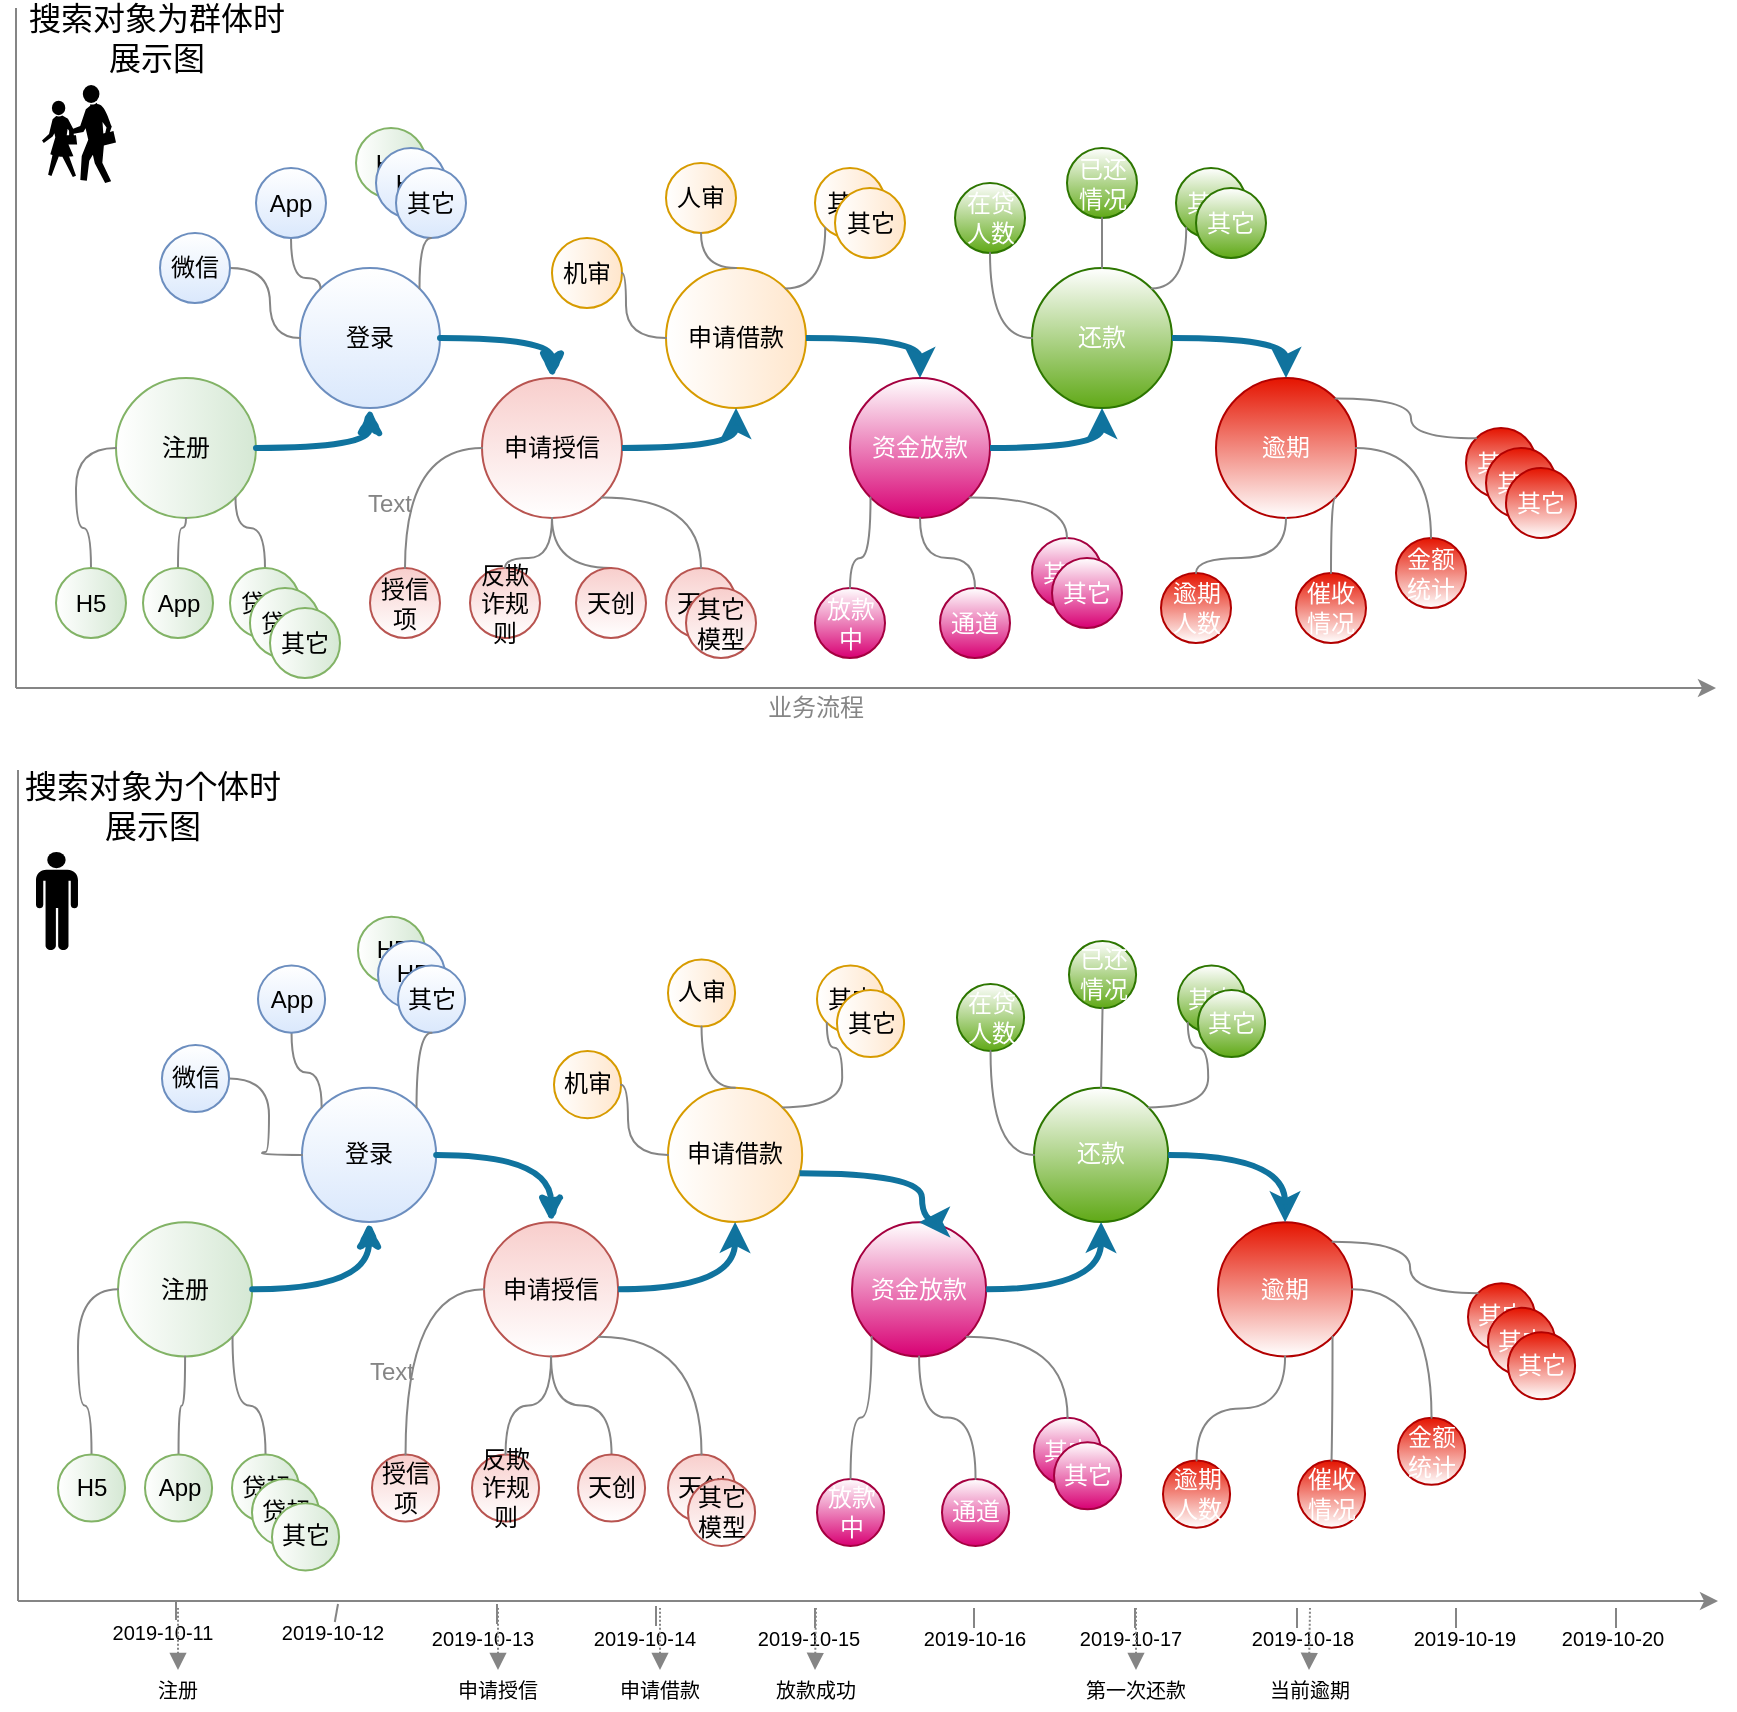 <mxfile version="12.1.7" type="github" pages="1">
  <diagram id="NL3Gt1PZ4-QvTYmWhQju" name="第 1 页">
    <mxGraphModel dx="809" dy="482" grid="1" gridSize="10" guides="1" tooltips="1" connect="1" arrows="1" fold="1" page="1" pageScale="1" pageWidth="1600" pageHeight="900" math="0" shadow="0">
      <root>
        <mxCell id="0"/>
        <mxCell id="1" parent="0"/>
        <mxCell id="p2iApNeuUnW86oLl-AI1-1" value="" style="group" vertex="1" connectable="0" parent="1">
          <mxGeometry x="320" y="20" width="850" height="360" as="geometry"/>
        </mxCell>
        <mxCell id="3xqCmhydJT-oeez1F7RN-1" value="" style="endArrow=classic;html=1;strokeColor=#858585;" parent="p2iApNeuUnW86oLl-AI1-1" edge="1">
          <mxGeometry width="50" height="50" relative="1" as="geometry">
            <mxPoint y="340" as="sourcePoint"/>
            <mxPoint x="850" y="340" as="targetPoint"/>
          </mxGeometry>
        </mxCell>
        <mxCell id="3xqCmhydJT-oeez1F7RN-2" value="" style="endArrow=none;html=1;strokeColor=#858585;endFill=0;" parent="p2iApNeuUnW86oLl-AI1-1" edge="1">
          <mxGeometry width="50" height="50" relative="1" as="geometry">
            <mxPoint y="340" as="sourcePoint"/>
            <mxPoint as="targetPoint"/>
          </mxGeometry>
        </mxCell>
        <mxCell id="3xqCmhydJT-oeez1F7RN-3" value="业务流程" style="text;html=1;strokeColor=none;fillColor=none;align=center;verticalAlign=middle;whiteSpace=wrap;rounded=0;fontColor=#858585;" parent="p2iApNeuUnW86oLl-AI1-1" vertex="1">
          <mxGeometry x="360" y="340" width="80" height="20" as="geometry"/>
        </mxCell>
        <mxCell id="3xqCmhydJT-oeez1F7RN-4" value="注册" style="ellipse;whiteSpace=wrap;html=1;aspect=fixed;fillColor=#d5e8d4;strokeColor=#82b366;gradientColor=#ffffff;gradientDirection=west;" parent="p2iApNeuUnW86oLl-AI1-1" vertex="1">
          <mxGeometry x="50" y="185" width="70" height="70" as="geometry"/>
        </mxCell>
        <mxCell id="3xqCmhydJT-oeez1F7RN-53" style="edgeStyle=orthogonalEdgeStyle;curved=1;rounded=0;comic=1;orthogonalLoop=1;jettySize=auto;html=1;entryX=0;entryY=0.5;entryDx=0;entryDy=0;endArrow=none;endFill=0;strokeColor=#858585;fontColor=#858585;" parent="p2iApNeuUnW86oLl-AI1-1" source="3xqCmhydJT-oeez1F7RN-24" target="3xqCmhydJT-oeez1F7RN-4" edge="1">
          <mxGeometry relative="1" as="geometry"/>
        </mxCell>
        <mxCell id="3xqCmhydJT-oeez1F7RN-24" value="H5" style="ellipse;whiteSpace=wrap;html=1;aspect=fixed;fillColor=#d5e8d4;strokeColor=#82b366;gradientColor=#ffffff;gradientDirection=west;" parent="p2iApNeuUnW86oLl-AI1-1" vertex="1">
          <mxGeometry x="20" y="280" width="35" height="35" as="geometry"/>
        </mxCell>
        <mxCell id="3xqCmhydJT-oeez1F7RN-5" value="登录" style="ellipse;whiteSpace=wrap;html=1;aspect=fixed;fillColor=#dae8fc;strokeColor=#6c8ebf;gradientColor=#ffffff;gradientDirection=north;" parent="p2iApNeuUnW86oLl-AI1-1" vertex="1">
          <mxGeometry x="142" y="130" width="70" height="70" as="geometry"/>
        </mxCell>
        <mxCell id="3xqCmhydJT-oeez1F7RN-20" style="edgeStyle=orthogonalEdgeStyle;curved=1;rounded=0;orthogonalLoop=1;jettySize=auto;html=1;entryX=0.5;entryY=1;entryDx=0;entryDy=0;endArrow=classic;endFill=1;strokeColor=#10739e;fontColor=#858585;comic=1;targetPerimeterSpacing=0;strokeWidth=3;fillColor=#b1ddf0;" parent="p2iApNeuUnW86oLl-AI1-1" source="3xqCmhydJT-oeez1F7RN-4" target="3xqCmhydJT-oeez1F7RN-5" edge="1">
          <mxGeometry relative="1" as="geometry"/>
        </mxCell>
        <mxCell id="3xqCmhydJT-oeez1F7RN-6" value="申请授信" style="ellipse;whiteSpace=wrap;html=1;aspect=fixed;fillColor=#f8cecc;strokeColor=#b85450;gradientColor=#ffffff;" parent="p2iApNeuUnW86oLl-AI1-1" vertex="1">
          <mxGeometry x="233" y="185" width="70" height="70" as="geometry"/>
        </mxCell>
        <mxCell id="3xqCmhydJT-oeez1F7RN-21" style="edgeStyle=orthogonalEdgeStyle;curved=1;rounded=0;orthogonalLoop=1;jettySize=auto;html=1;entryX=0.5;entryY=0;entryDx=0;entryDy=0;endArrow=classic;endFill=1;strokeColor=#10739e;fontColor=#858585;comic=1;strokeWidth=3;fillColor=#b1ddf0;targetPerimeterSpacing=0;" parent="p2iApNeuUnW86oLl-AI1-1" source="3xqCmhydJT-oeez1F7RN-5" target="3xqCmhydJT-oeez1F7RN-6" edge="1">
          <mxGeometry relative="1" as="geometry"/>
        </mxCell>
        <mxCell id="3xqCmhydJT-oeez1F7RN-57" value="授信项" style="ellipse;whiteSpace=wrap;html=1;aspect=fixed;fillColor=#f8cecc;strokeColor=#b85450;gradientColor=#ffffff;" parent="p2iApNeuUnW86oLl-AI1-1" vertex="1">
          <mxGeometry x="177" y="280" width="35" height="35" as="geometry"/>
        </mxCell>
        <mxCell id="3xqCmhydJT-oeez1F7RN-58" value="" style="edgeStyle=orthogonalEdgeStyle;curved=1;rounded=0;comic=1;orthogonalLoop=1;jettySize=auto;html=1;endArrow=none;endFill=0;strokeColor=#858585;fontColor=#858585;" parent="p2iApNeuUnW86oLl-AI1-1" source="3xqCmhydJT-oeez1F7RN-6" target="3xqCmhydJT-oeez1F7RN-57" edge="1">
          <mxGeometry relative="1" as="geometry"/>
        </mxCell>
        <mxCell id="3xqCmhydJT-oeez1F7RN-7" value="申请借款" style="ellipse;whiteSpace=wrap;html=1;aspect=fixed;fillColor=#ffe6cc;strokeColor=#d79b00;gradientColor=#ffffff;gradientDirection=west;" parent="p2iApNeuUnW86oLl-AI1-1" vertex="1">
          <mxGeometry x="325" y="130" width="70" height="70" as="geometry"/>
        </mxCell>
        <mxCell id="3xqCmhydJT-oeez1F7RN-22" style="edgeStyle=orthogonalEdgeStyle;curved=1;rounded=0;orthogonalLoop=1;jettySize=auto;html=1;entryX=0.5;entryY=1;entryDx=0;entryDy=0;endArrow=classic;endFill=1;strokeColor=#10739e;fontColor=#858585;strokeWidth=3;fillColor=#b1ddf0;targetPerimeterSpacing=0;" parent="p2iApNeuUnW86oLl-AI1-1" source="3xqCmhydJT-oeez1F7RN-6" target="3xqCmhydJT-oeez1F7RN-7" edge="1">
          <mxGeometry relative="1" as="geometry"/>
        </mxCell>
        <mxCell id="3xqCmhydJT-oeez1F7RN-72" value="机审" style="ellipse;whiteSpace=wrap;html=1;aspect=fixed;fillColor=#ffe6cc;strokeColor=#d79b00;gradientColor=#ffffff;gradientDirection=west;" parent="p2iApNeuUnW86oLl-AI1-1" vertex="1">
          <mxGeometry x="268" y="115" width="35" height="35" as="geometry"/>
        </mxCell>
        <mxCell id="3xqCmhydJT-oeez1F7RN-73" value="" style="edgeStyle=orthogonalEdgeStyle;curved=1;rounded=0;comic=1;orthogonalLoop=1;jettySize=auto;html=1;endArrow=none;endFill=0;strokeColor=#858585;fontColor=#858585;" parent="p2iApNeuUnW86oLl-AI1-1" source="3xqCmhydJT-oeez1F7RN-7" target="3xqCmhydJT-oeez1F7RN-72" edge="1">
          <mxGeometry relative="1" as="geometry"/>
        </mxCell>
        <mxCell id="3xqCmhydJT-oeez1F7RN-8" value="资金放款" style="ellipse;whiteSpace=wrap;html=1;aspect=fixed;fontColor=#ffffff;fillColor=#d80073;strokeColor=#A50040;gradientDirection=north;gradientColor=#ffffff;" parent="p2iApNeuUnW86oLl-AI1-1" vertex="1">
          <mxGeometry x="417" y="185" width="70" height="70" as="geometry"/>
        </mxCell>
        <mxCell id="3xqCmhydJT-oeez1F7RN-17" style="edgeStyle=orthogonalEdgeStyle;curved=1;rounded=0;orthogonalLoop=1;jettySize=auto;html=1;entryX=0.5;entryY=0;entryDx=0;entryDy=0;endArrow=classic;endFill=1;strokeColor=#10739e;fontColor=#858585;strokeWidth=3;fillColor=#b1ddf0;targetPerimeterSpacing=0;" parent="p2iApNeuUnW86oLl-AI1-1" source="3xqCmhydJT-oeez1F7RN-7" target="3xqCmhydJT-oeez1F7RN-8" edge="1">
          <mxGeometry relative="1" as="geometry">
            <Array as="points">
              <mxPoint x="452" y="165"/>
            </Array>
          </mxGeometry>
        </mxCell>
        <mxCell id="3xqCmhydJT-oeez1F7RN-80" value="放款中" style="ellipse;whiteSpace=wrap;html=1;aspect=fixed;fontColor=#ffffff;fillColor=#d80073;strokeColor=#A50040;gradientDirection=north;gradientColor=#ffffff;" parent="p2iApNeuUnW86oLl-AI1-1" vertex="1">
          <mxGeometry x="399.5" y="290" width="35" height="35" as="geometry"/>
        </mxCell>
        <mxCell id="3xqCmhydJT-oeez1F7RN-90" style="edgeStyle=orthogonalEdgeStyle;curved=1;rounded=0;comic=1;orthogonalLoop=1;jettySize=auto;html=1;exitX=0;exitY=1;exitDx=0;exitDy=0;entryX=0.5;entryY=0;entryDx=0;entryDy=0;endArrow=none;endFill=0;strokeColor=#858585;fontColor=#858585;" parent="p2iApNeuUnW86oLl-AI1-1" source="3xqCmhydJT-oeez1F7RN-8" target="3xqCmhydJT-oeez1F7RN-80" edge="1">
          <mxGeometry relative="1" as="geometry"/>
        </mxCell>
        <mxCell id="3xqCmhydJT-oeez1F7RN-9" value="还款" style="ellipse;whiteSpace=wrap;html=1;aspect=fixed;fontColor=#ffffff;fillColor=#60a917;strokeColor=#2D7600;gradientDirection=north;gradientColor=#ffffff;" parent="p2iApNeuUnW86oLl-AI1-1" vertex="1">
          <mxGeometry x="508" y="130" width="70" height="70" as="geometry"/>
        </mxCell>
        <mxCell id="3xqCmhydJT-oeez1F7RN-18" style="edgeStyle=orthogonalEdgeStyle;curved=1;rounded=0;orthogonalLoop=1;jettySize=auto;html=1;exitX=1;exitY=0.5;exitDx=0;exitDy=0;entryX=0.5;entryY=1;entryDx=0;entryDy=0;endArrow=classic;endFill=1;strokeColor=#10739e;fontColor=#858585;strokeWidth=3;fillColor=#b1ddf0;targetPerimeterSpacing=0;" parent="p2iApNeuUnW86oLl-AI1-1" source="3xqCmhydJT-oeez1F7RN-8" target="3xqCmhydJT-oeez1F7RN-9" edge="1">
          <mxGeometry relative="1" as="geometry"/>
        </mxCell>
        <mxCell id="3xqCmhydJT-oeez1F7RN-91" value="在贷人数" style="ellipse;whiteSpace=wrap;html=1;aspect=fixed;fontColor=#ffffff;fillColor=#60a917;strokeColor=#2D7600;gradientDirection=north;gradientColor=#ffffff;" parent="p2iApNeuUnW86oLl-AI1-1" vertex="1">
          <mxGeometry x="469.5" y="87.5" width="35" height="35" as="geometry"/>
        </mxCell>
        <mxCell id="3xqCmhydJT-oeez1F7RN-92" value="" style="edgeStyle=orthogonalEdgeStyle;curved=1;rounded=0;comic=1;orthogonalLoop=1;jettySize=auto;html=1;endArrow=none;endFill=0;strokeColor=#858585;fontColor=#858585;" parent="p2iApNeuUnW86oLl-AI1-1" source="3xqCmhydJT-oeez1F7RN-9" target="3xqCmhydJT-oeez1F7RN-91" edge="1">
          <mxGeometry relative="1" as="geometry"/>
        </mxCell>
        <mxCell id="3xqCmhydJT-oeez1F7RN-10" value="逾期" style="ellipse;whiteSpace=wrap;html=1;aspect=fixed;fontColor=#ffffff;fillColor=#e51400;strokeColor=#B20000;gradientDirection=south;gradientColor=#ffffff;" parent="p2iApNeuUnW86oLl-AI1-1" vertex="1">
          <mxGeometry x="600" y="185" width="70" height="70" as="geometry"/>
        </mxCell>
        <mxCell id="3xqCmhydJT-oeez1F7RN-19" style="edgeStyle=orthogonalEdgeStyle;curved=1;rounded=0;orthogonalLoop=1;jettySize=auto;html=1;entryX=0.5;entryY=0;entryDx=0;entryDy=0;endArrow=classic;endFill=1;strokeColor=#10739e;fontColor=#858585;strokeWidth=3;fillColor=#b1ddf0;targetPerimeterSpacing=0;" parent="p2iApNeuUnW86oLl-AI1-1" source="3xqCmhydJT-oeez1F7RN-9" target="3xqCmhydJT-oeez1F7RN-10" edge="1">
          <mxGeometry relative="1" as="geometry"/>
        </mxCell>
        <mxCell id="3xqCmhydJT-oeez1F7RN-101" value="逾期人数" style="ellipse;whiteSpace=wrap;html=1;aspect=fixed;fontColor=#ffffff;fillColor=#e51400;strokeColor=#B20000;gradientDirection=south;gradientColor=#ffffff;" parent="p2iApNeuUnW86oLl-AI1-1" vertex="1">
          <mxGeometry x="572.5" y="282.5" width="35" height="35" as="geometry"/>
        </mxCell>
        <mxCell id="3xqCmhydJT-oeez1F7RN-102" value="" style="edgeStyle=orthogonalEdgeStyle;curved=1;rounded=0;comic=1;orthogonalLoop=1;jettySize=auto;html=1;endArrow=none;endFill=0;strokeColor=#858585;fontColor=#858585;" parent="p2iApNeuUnW86oLl-AI1-1" source="3xqCmhydJT-oeez1F7RN-10" target="3xqCmhydJT-oeez1F7RN-101" edge="1">
          <mxGeometry relative="1" as="geometry"/>
        </mxCell>
        <mxCell id="3xqCmhydJT-oeez1F7RN-54" value="" style="edgeStyle=orthogonalEdgeStyle;curved=1;rounded=0;comic=1;orthogonalLoop=1;jettySize=auto;html=1;endArrow=none;endFill=0;strokeColor=#858585;fontColor=#858585;" parent="p2iApNeuUnW86oLl-AI1-1" source="3xqCmhydJT-oeez1F7RN-30" target="3xqCmhydJT-oeez1F7RN-4" edge="1">
          <mxGeometry relative="1" as="geometry"/>
        </mxCell>
        <mxCell id="3xqCmhydJT-oeez1F7RN-30" value="App" style="ellipse;whiteSpace=wrap;html=1;aspect=fixed;fillColor=#d5e8d4;strokeColor=#82b366;gradientColor=#ffffff;gradientDirection=west;" parent="p2iApNeuUnW86oLl-AI1-1" vertex="1">
          <mxGeometry x="63.5" y="280" width="35" height="35" as="geometry"/>
        </mxCell>
        <mxCell id="3xqCmhydJT-oeez1F7RN-56" style="edgeStyle=orthogonalEdgeStyle;curved=1;rounded=0;comic=1;orthogonalLoop=1;jettySize=auto;html=1;entryX=1;entryY=1;entryDx=0;entryDy=0;endArrow=none;endFill=0;strokeColor=#858585;fontColor=#858585;" parent="p2iApNeuUnW86oLl-AI1-1" source="3xqCmhydJT-oeez1F7RN-31" target="3xqCmhydJT-oeez1F7RN-4" edge="1">
          <mxGeometry relative="1" as="geometry"/>
        </mxCell>
        <mxCell id="3xqCmhydJT-oeez1F7RN-31" value="贷超" style="ellipse;whiteSpace=wrap;html=1;aspect=fixed;fillColor=#d5e8d4;strokeColor=#82b366;gradientColor=#ffffff;gradientDirection=west;" parent="p2iApNeuUnW86oLl-AI1-1" vertex="1">
          <mxGeometry x="107" y="280" width="35" height="35" as="geometry"/>
        </mxCell>
        <mxCell id="3xqCmhydJT-oeez1F7RN-32" value="贷超" style="ellipse;whiteSpace=wrap;html=1;aspect=fixed;fillColor=#d5e8d4;strokeColor=#82b366;gradientColor=#ffffff;gradientDirection=west;" parent="p2iApNeuUnW86oLl-AI1-1" vertex="1">
          <mxGeometry x="117" y="290" width="35" height="35" as="geometry"/>
        </mxCell>
        <mxCell id="3xqCmhydJT-oeez1F7RN-33" value="其它" style="ellipse;whiteSpace=wrap;html=1;aspect=fixed;fillColor=#d5e8d4;strokeColor=#82b366;gradientColor=#ffffff;gradientDirection=west;" parent="p2iApNeuUnW86oLl-AI1-1" vertex="1">
          <mxGeometry x="127" y="300" width="35" height="35" as="geometry"/>
        </mxCell>
        <mxCell id="3xqCmhydJT-oeez1F7RN-51" style="edgeStyle=orthogonalEdgeStyle;curved=1;rounded=0;comic=1;orthogonalLoop=1;jettySize=auto;html=1;endArrow=none;endFill=0;strokeColor=#858585;fontColor=#858585;" parent="p2iApNeuUnW86oLl-AI1-1" source="3xqCmhydJT-oeez1F7RN-38" target="3xqCmhydJT-oeez1F7RN-5" edge="1">
          <mxGeometry relative="1" as="geometry"/>
        </mxCell>
        <mxCell id="3xqCmhydJT-oeez1F7RN-38" value="微信" style="ellipse;whiteSpace=wrap;html=1;aspect=fixed;fillColor=#dae8fc;strokeColor=#6c8ebf;gradientDirection=north;gradientColor=#ffffff;" parent="p2iApNeuUnW86oLl-AI1-1" vertex="1">
          <mxGeometry x="72" y="112.5" width="35" height="35" as="geometry"/>
        </mxCell>
        <mxCell id="3xqCmhydJT-oeez1F7RN-50" style="edgeStyle=orthogonalEdgeStyle;curved=1;rounded=0;comic=1;orthogonalLoop=1;jettySize=auto;html=1;entryX=0;entryY=0;entryDx=0;entryDy=0;endArrow=none;endFill=0;strokeColor=#858585;fontColor=#858585;" parent="p2iApNeuUnW86oLl-AI1-1" source="3xqCmhydJT-oeez1F7RN-39" target="3xqCmhydJT-oeez1F7RN-5" edge="1">
          <mxGeometry relative="1" as="geometry"/>
        </mxCell>
        <mxCell id="3xqCmhydJT-oeez1F7RN-39" value="App" style="ellipse;whiteSpace=wrap;html=1;aspect=fixed;fillColor=#dae8fc;strokeColor=#6c8ebf;gradientDirection=north;gradientColor=#ffffff;" parent="p2iApNeuUnW86oLl-AI1-1" vertex="1">
          <mxGeometry x="120" y="80" width="35" height="35" as="geometry"/>
        </mxCell>
        <mxCell id="3xqCmhydJT-oeez1F7RN-43" value="" style="group" parent="p2iApNeuUnW86oLl-AI1-1" vertex="1" connectable="0">
          <mxGeometry x="170" y="60" width="55" height="55" as="geometry"/>
        </mxCell>
        <mxCell id="3xqCmhydJT-oeez1F7RN-40" value="H5" style="ellipse;whiteSpace=wrap;html=1;aspect=fixed;fillColor=#d5e8d4;strokeColor=#82b366;gradientColor=#ffffff;gradientDirection=west;" parent="3xqCmhydJT-oeez1F7RN-43" vertex="1">
          <mxGeometry width="35" height="35" as="geometry"/>
        </mxCell>
        <mxCell id="3xqCmhydJT-oeez1F7RN-41" value="H5" style="ellipse;whiteSpace=wrap;html=1;aspect=fixed;fillColor=#dae8fc;strokeColor=#6c8ebf;gradientDirection=north;gradientColor=#ffffff;" parent="3xqCmhydJT-oeez1F7RN-43" vertex="1">
          <mxGeometry x="10" y="10" width="35" height="35" as="geometry"/>
        </mxCell>
        <mxCell id="3xqCmhydJT-oeez1F7RN-42" value="其它" style="ellipse;whiteSpace=wrap;html=1;aspect=fixed;fillColor=#dae8fc;strokeColor=#6c8ebf;gradientDirection=north;gradientColor=#ffffff;" parent="3xqCmhydJT-oeez1F7RN-43" vertex="1">
          <mxGeometry x="20" y="20" width="35" height="35" as="geometry"/>
        </mxCell>
        <mxCell id="3xqCmhydJT-oeez1F7RN-49" style="edgeStyle=orthogonalEdgeStyle;curved=1;rounded=0;comic=1;orthogonalLoop=1;jettySize=auto;html=1;exitX=0.5;exitY=1;exitDx=0;exitDy=0;entryX=1;entryY=0;entryDx=0;entryDy=0;endArrow=none;endFill=0;strokeColor=#858585;fontColor=#858585;" parent="p2iApNeuUnW86oLl-AI1-1" source="3xqCmhydJT-oeez1F7RN-42" target="3xqCmhydJT-oeez1F7RN-5" edge="1">
          <mxGeometry relative="1" as="geometry"/>
        </mxCell>
        <mxCell id="3xqCmhydJT-oeez1F7RN-59" value="反欺诈规则" style="ellipse;whiteSpace=wrap;html=1;aspect=fixed;fillColor=#f8cecc;strokeColor=#b85450;gradientColor=#ffffff;" parent="p2iApNeuUnW86oLl-AI1-1" vertex="1">
          <mxGeometry x="227" y="280" width="35" height="35" as="geometry"/>
        </mxCell>
        <mxCell id="3xqCmhydJT-oeez1F7RN-61" style="edgeStyle=orthogonalEdgeStyle;curved=1;rounded=0;comic=1;orthogonalLoop=1;jettySize=auto;html=1;endArrow=none;endFill=0;strokeColor=#858585;fontColor=#858585;" parent="p2iApNeuUnW86oLl-AI1-1" source="3xqCmhydJT-oeez1F7RN-6" target="3xqCmhydJT-oeez1F7RN-59" edge="1">
          <mxGeometry relative="1" as="geometry"/>
        </mxCell>
        <mxCell id="3xqCmhydJT-oeez1F7RN-70" style="edgeStyle=orthogonalEdgeStyle;curved=1;rounded=0;comic=1;orthogonalLoop=1;jettySize=auto;html=1;exitX=0.5;exitY=0;exitDx=0;exitDy=0;endArrow=none;endFill=0;strokeColor=#858585;fontColor=#858585;entryX=0.5;entryY=1;entryDx=0;entryDy=0;" parent="p2iApNeuUnW86oLl-AI1-1" source="3xqCmhydJT-oeez1F7RN-60" target="3xqCmhydJT-oeez1F7RN-6" edge="1">
          <mxGeometry relative="1" as="geometry">
            <mxPoint x="270" y="260" as="targetPoint"/>
          </mxGeometry>
        </mxCell>
        <mxCell id="3xqCmhydJT-oeez1F7RN-60" value="天创" style="ellipse;whiteSpace=wrap;html=1;aspect=fixed;fillColor=#f8cecc;strokeColor=#b85450;gradientColor=#ffffff;" parent="p2iApNeuUnW86oLl-AI1-1" vertex="1">
          <mxGeometry x="280" y="280" width="35" height="35" as="geometry"/>
        </mxCell>
        <mxCell id="3xqCmhydJT-oeez1F7RN-63" value="天创" style="ellipse;whiteSpace=wrap;html=1;aspect=fixed;fillColor=#f8cecc;strokeColor=#b85450;gradientColor=#ffffff;" parent="p2iApNeuUnW86oLl-AI1-1" vertex="1">
          <mxGeometry x="325" y="280" width="35" height="35" as="geometry"/>
        </mxCell>
        <mxCell id="3xqCmhydJT-oeez1F7RN-71" style="edgeStyle=orthogonalEdgeStyle;curved=1;rounded=0;comic=1;orthogonalLoop=1;jettySize=auto;html=1;exitX=1;exitY=1;exitDx=0;exitDy=0;entryX=0.5;entryY=0;entryDx=0;entryDy=0;endArrow=none;endFill=0;strokeColor=#858585;fontColor=#858585;" parent="p2iApNeuUnW86oLl-AI1-1" source="3xqCmhydJT-oeez1F7RN-6" target="3xqCmhydJT-oeez1F7RN-63" edge="1">
          <mxGeometry relative="1" as="geometry"/>
        </mxCell>
        <mxCell id="3xqCmhydJT-oeez1F7RN-66" value="其它&lt;br&gt;模型" style="ellipse;whiteSpace=wrap;html=1;aspect=fixed;fillColor=#f8cecc;strokeColor=#b85450;gradientColor=#ffffff;" parent="p2iApNeuUnW86oLl-AI1-1" vertex="1">
          <mxGeometry x="335" y="290" width="35" height="35" as="geometry"/>
        </mxCell>
        <mxCell id="3xqCmhydJT-oeez1F7RN-77" value="其它" style="ellipse;whiteSpace=wrap;html=1;aspect=fixed;fillColor=#ffe6cc;strokeColor=#d79b00;gradientColor=#ffffff;gradientDirection=west;" parent="p2iApNeuUnW86oLl-AI1-1" vertex="1">
          <mxGeometry x="399.5" y="80" width="35" height="35" as="geometry"/>
        </mxCell>
        <mxCell id="3xqCmhydJT-oeez1F7RN-79" style="edgeStyle=orthogonalEdgeStyle;curved=1;rounded=0;comic=1;orthogonalLoop=1;jettySize=auto;html=1;exitX=1;exitY=0;exitDx=0;exitDy=0;entryX=0;entryY=1;entryDx=0;entryDy=0;endArrow=none;endFill=0;strokeColor=#858585;fontColor=#858585;" parent="p2iApNeuUnW86oLl-AI1-1" source="3xqCmhydJT-oeez1F7RN-7" target="3xqCmhydJT-oeez1F7RN-77" edge="1">
          <mxGeometry relative="1" as="geometry"/>
        </mxCell>
        <mxCell id="3xqCmhydJT-oeez1F7RN-82" value="人审" style="ellipse;whiteSpace=wrap;html=1;aspect=fixed;fillColor=#ffe6cc;strokeColor=#d79b00;gradientColor=#ffffff;gradientDirection=west;" parent="p2iApNeuUnW86oLl-AI1-1" vertex="1">
          <mxGeometry x="325" y="77.5" width="35" height="35" as="geometry"/>
        </mxCell>
        <mxCell id="3xqCmhydJT-oeez1F7RN-83" style="edgeStyle=orthogonalEdgeStyle;curved=1;rounded=0;comic=1;orthogonalLoop=1;jettySize=auto;html=1;exitX=0.5;exitY=0;exitDx=0;exitDy=0;entryX=0.5;entryY=1;entryDx=0;entryDy=0;endArrow=none;endFill=0;strokeColor=#858585;fontColor=#858585;" parent="p2iApNeuUnW86oLl-AI1-1" source="3xqCmhydJT-oeez1F7RN-7" target="3xqCmhydJT-oeez1F7RN-82" edge="1">
          <mxGeometry relative="1" as="geometry"/>
        </mxCell>
        <mxCell id="3xqCmhydJT-oeez1F7RN-84" value="通道" style="ellipse;whiteSpace=wrap;html=1;aspect=fixed;fontColor=#ffffff;fillColor=#d80073;strokeColor=#A50040;gradientDirection=north;gradientColor=#ffffff;" parent="p2iApNeuUnW86oLl-AI1-1" vertex="1">
          <mxGeometry x="462" y="290" width="35" height="35" as="geometry"/>
        </mxCell>
        <mxCell id="3xqCmhydJT-oeez1F7RN-88" style="edgeStyle=orthogonalEdgeStyle;curved=1;rounded=0;comic=1;orthogonalLoop=1;jettySize=auto;html=1;entryX=0.5;entryY=0;entryDx=0;entryDy=0;endArrow=none;endFill=0;strokeColor=#858585;fontColor=#858585;" parent="p2iApNeuUnW86oLl-AI1-1" source="3xqCmhydJT-oeez1F7RN-8" target="3xqCmhydJT-oeez1F7RN-84" edge="1">
          <mxGeometry relative="1" as="geometry"/>
        </mxCell>
        <mxCell id="3xqCmhydJT-oeez1F7RN-87" value="其它" style="ellipse;whiteSpace=wrap;html=1;aspect=fixed;fontColor=#ffffff;fillColor=#d80073;strokeColor=#A50040;gradientDirection=north;gradientColor=#ffffff;" parent="p2iApNeuUnW86oLl-AI1-1" vertex="1">
          <mxGeometry x="508" y="265" width="35" height="35" as="geometry"/>
        </mxCell>
        <mxCell id="3xqCmhydJT-oeez1F7RN-89" style="edgeStyle=orthogonalEdgeStyle;curved=1;rounded=0;comic=1;orthogonalLoop=1;jettySize=auto;html=1;exitX=1;exitY=1;exitDx=0;exitDy=0;entryX=0.5;entryY=0;entryDx=0;entryDy=0;endArrow=none;endFill=0;strokeColor=#858585;fontColor=#858585;" parent="p2iApNeuUnW86oLl-AI1-1" source="3xqCmhydJT-oeez1F7RN-8" target="3xqCmhydJT-oeez1F7RN-87" edge="1">
          <mxGeometry relative="1" as="geometry"/>
        </mxCell>
        <mxCell id="3xqCmhydJT-oeez1F7RN-93" value="已还情况" style="ellipse;whiteSpace=wrap;html=1;aspect=fixed;fontColor=#ffffff;fillColor=#60a917;strokeColor=#2D7600;gradientDirection=north;gradientColor=#ffffff;" parent="p2iApNeuUnW86oLl-AI1-1" vertex="1">
          <mxGeometry x="525.5" y="70" width="35" height="35" as="geometry"/>
        </mxCell>
        <mxCell id="3xqCmhydJT-oeez1F7RN-98" style="edgeStyle=orthogonalEdgeStyle;curved=1;rounded=0;comic=1;orthogonalLoop=1;jettySize=auto;html=1;exitX=0.5;exitY=0;exitDx=0;exitDy=0;entryX=0.5;entryY=1;entryDx=0;entryDy=0;endArrow=none;endFill=0;strokeColor=#858585;fontColor=#858585;" parent="p2iApNeuUnW86oLl-AI1-1" source="3xqCmhydJT-oeez1F7RN-9" target="3xqCmhydJT-oeez1F7RN-93" edge="1">
          <mxGeometry relative="1" as="geometry"/>
        </mxCell>
        <mxCell id="3xqCmhydJT-oeez1F7RN-94" value="其它" style="ellipse;whiteSpace=wrap;html=1;aspect=fixed;fontColor=#ffffff;fillColor=#60a917;strokeColor=#2D7600;gradientDirection=north;gradientColor=#ffffff;" parent="p2iApNeuUnW86oLl-AI1-1" vertex="1">
          <mxGeometry x="580" y="80" width="35" height="35" as="geometry"/>
        </mxCell>
        <mxCell id="3xqCmhydJT-oeez1F7RN-100" style="edgeStyle=orthogonalEdgeStyle;curved=1;rounded=0;comic=1;orthogonalLoop=1;jettySize=auto;html=1;exitX=1;exitY=0;exitDx=0;exitDy=0;entryX=0;entryY=1;entryDx=0;entryDy=0;endArrow=none;endFill=0;strokeColor=#858585;fontColor=#858585;" parent="p2iApNeuUnW86oLl-AI1-1" source="3xqCmhydJT-oeez1F7RN-9" target="3xqCmhydJT-oeez1F7RN-94" edge="1">
          <mxGeometry relative="1" as="geometry"/>
        </mxCell>
        <mxCell id="3xqCmhydJT-oeez1F7RN-95" value="其它" style="ellipse;whiteSpace=wrap;html=1;aspect=fixed;fontColor=#ffffff;fillColor=#60a917;strokeColor=#2D7600;gradientDirection=north;gradientColor=#ffffff;" parent="p2iApNeuUnW86oLl-AI1-1" vertex="1">
          <mxGeometry x="590" y="90" width="35" height="35" as="geometry"/>
        </mxCell>
        <mxCell id="3xqCmhydJT-oeez1F7RN-96" value="其它" style="ellipse;whiteSpace=wrap;html=1;aspect=fixed;fontColor=#ffffff;fillColor=#d80073;strokeColor=#A50040;gradientDirection=north;gradientColor=#ffffff;" parent="p2iApNeuUnW86oLl-AI1-1" vertex="1">
          <mxGeometry x="518" y="275" width="35" height="35" as="geometry"/>
        </mxCell>
        <mxCell id="3xqCmhydJT-oeez1F7RN-97" value="其它" style="ellipse;whiteSpace=wrap;html=1;aspect=fixed;fillColor=#ffe6cc;strokeColor=#d79b00;gradientColor=#ffffff;gradientDirection=west;" parent="p2iApNeuUnW86oLl-AI1-1" vertex="1">
          <mxGeometry x="409.5" y="90" width="35" height="35" as="geometry"/>
        </mxCell>
        <mxCell id="3xqCmhydJT-oeez1F7RN-103" value="催收情况" style="ellipse;whiteSpace=wrap;html=1;aspect=fixed;fontColor=#ffffff;fillColor=#e51400;strokeColor=#B20000;gradientDirection=south;gradientColor=#ffffff;" parent="p2iApNeuUnW86oLl-AI1-1" vertex="1">
          <mxGeometry x="640" y="282.5" width="35" height="35" as="geometry"/>
        </mxCell>
        <mxCell id="3xqCmhydJT-oeez1F7RN-110" style="edgeStyle=orthogonalEdgeStyle;curved=1;rounded=0;comic=1;orthogonalLoop=1;jettySize=auto;html=1;exitX=1;exitY=1;exitDx=0;exitDy=0;entryX=0.5;entryY=0;entryDx=0;entryDy=0;endArrow=none;endFill=0;strokeColor=#858585;fontColor=#858585;" parent="p2iApNeuUnW86oLl-AI1-1" source="3xqCmhydJT-oeez1F7RN-10" target="3xqCmhydJT-oeez1F7RN-103" edge="1">
          <mxGeometry relative="1" as="geometry"/>
        </mxCell>
        <mxCell id="3xqCmhydJT-oeez1F7RN-104" value="金额统计" style="ellipse;whiteSpace=wrap;html=1;aspect=fixed;fontColor=#ffffff;fillColor=#e51400;strokeColor=#B20000;gradientDirection=south;gradientColor=#ffffff;" parent="p2iApNeuUnW86oLl-AI1-1" vertex="1">
          <mxGeometry x="690" y="265" width="35" height="35" as="geometry"/>
        </mxCell>
        <mxCell id="3xqCmhydJT-oeez1F7RN-111" style="edgeStyle=orthogonalEdgeStyle;curved=1;rounded=0;comic=1;orthogonalLoop=1;jettySize=auto;html=1;exitX=1;exitY=0.5;exitDx=0;exitDy=0;endArrow=none;endFill=0;strokeColor=#858585;fontColor=#858585;" parent="p2iApNeuUnW86oLl-AI1-1" source="3xqCmhydJT-oeez1F7RN-10" target="3xqCmhydJT-oeez1F7RN-104" edge="1">
          <mxGeometry relative="1" as="geometry"/>
        </mxCell>
        <mxCell id="3xqCmhydJT-oeez1F7RN-105" value="其它" style="ellipse;whiteSpace=wrap;html=1;aspect=fixed;fontColor=#ffffff;fillColor=#e51400;strokeColor=#B20000;gradientDirection=south;gradientColor=#ffffff;" parent="p2iApNeuUnW86oLl-AI1-1" vertex="1">
          <mxGeometry x="725" y="210" width="35" height="35" as="geometry"/>
        </mxCell>
        <mxCell id="3xqCmhydJT-oeez1F7RN-108" value="其它" style="ellipse;whiteSpace=wrap;html=1;aspect=fixed;fontColor=#ffffff;fillColor=#e51400;strokeColor=#B20000;gradientDirection=south;gradientColor=#ffffff;" parent="p2iApNeuUnW86oLl-AI1-1" vertex="1">
          <mxGeometry x="735" y="220" width="35" height="35" as="geometry"/>
        </mxCell>
        <mxCell id="3xqCmhydJT-oeez1F7RN-109" value="其它" style="ellipse;whiteSpace=wrap;html=1;aspect=fixed;fontColor=#ffffff;fillColor=#e51400;strokeColor=#B20000;gradientDirection=south;gradientColor=#ffffff;" parent="p2iApNeuUnW86oLl-AI1-1" vertex="1">
          <mxGeometry x="745" y="230" width="35" height="35" as="geometry"/>
        </mxCell>
        <mxCell id="3xqCmhydJT-oeez1F7RN-113" value="Text" style="text;html=1;resizable=0;points=[];autosize=1;align=left;verticalAlign=top;spacingTop=-4;fontColor=#858585;" parent="p2iApNeuUnW86oLl-AI1-1" vertex="1">
          <mxGeometry x="174" y="238" width="40" height="20" as="geometry"/>
        </mxCell>
        <mxCell id="3xqCmhydJT-oeez1F7RN-112" style="edgeStyle=orthogonalEdgeStyle;curved=1;rounded=0;comic=1;orthogonalLoop=1;jettySize=auto;html=1;exitX=1;exitY=0;exitDx=0;exitDy=0;entryX=0;entryY=0;entryDx=0;entryDy=0;endArrow=none;endFill=0;strokeColor=#858585;fontColor=#858585;" parent="p2iApNeuUnW86oLl-AI1-1" source="3xqCmhydJT-oeez1F7RN-10" target="3xqCmhydJT-oeez1F7RN-105" edge="1">
          <mxGeometry relative="1" as="geometry"/>
        </mxCell>
        <mxCell id="p2iApNeuUnW86oLl-AI1-296" value="搜索对象为群体时展示图" style="text;html=1;strokeColor=none;fillColor=none;align=center;verticalAlign=middle;whiteSpace=wrap;rounded=0;fontSize=16;" vertex="1" parent="p2iApNeuUnW86oLl-AI1-1">
          <mxGeometry x="1" width="139" height="30" as="geometry"/>
        </mxCell>
        <mxCell id="p2iApNeuUnW86oLl-AI1-299" value="" style="shape=mxgraph.signs.people.pedestrian;html=1;pointerEvents=1;fillColor=#000000;strokeColor=none;verticalLabelPosition=bottom;verticalAlign=top;align=center;fontSize=16;" vertex="1" parent="p2iApNeuUnW86oLl-AI1-1">
          <mxGeometry x="13" y="38.5" width="37" height="49" as="geometry"/>
        </mxCell>
        <mxCell id="p2iApNeuUnW86oLl-AI1-77" value="" style="group" vertex="1" connectable="0" parent="1">
          <mxGeometry x="321" y="401" width="850" height="470" as="geometry"/>
        </mxCell>
        <mxCell id="p2iApNeuUnW86oLl-AI1-78" value="" style="endArrow=classic;html=1;strokeColor=#858585;" edge="1" parent="p2iApNeuUnW86oLl-AI1-77">
          <mxGeometry width="50" height="50" relative="1" as="geometry">
            <mxPoint y="415.556" as="sourcePoint"/>
            <mxPoint x="850" y="415.556" as="targetPoint"/>
          </mxGeometry>
        </mxCell>
        <mxCell id="p2iApNeuUnW86oLl-AI1-79" value="" style="endArrow=none;html=1;strokeColor=#858585;endFill=0;" edge="1" parent="p2iApNeuUnW86oLl-AI1-77">
          <mxGeometry width="50" height="50" relative="1" as="geometry">
            <mxPoint y="415.556" as="sourcePoint"/>
            <mxPoint as="targetPoint"/>
          </mxGeometry>
        </mxCell>
        <mxCell id="p2iApNeuUnW86oLl-AI1-81" value="注册" style="ellipse;whiteSpace=wrap;html=1;aspect=fixed;fillColor=#d5e8d4;strokeColor=#82b366;gradientColor=#ffffff;gradientDirection=west;" vertex="1" parent="p2iApNeuUnW86oLl-AI1-77">
          <mxGeometry x="50" y="226.111" width="67.083" height="67.083" as="geometry"/>
        </mxCell>
        <mxCell id="p2iApNeuUnW86oLl-AI1-82" style="edgeStyle=orthogonalEdgeStyle;curved=1;rounded=0;comic=1;orthogonalLoop=1;jettySize=auto;html=1;entryX=0;entryY=0.5;entryDx=0;entryDy=0;endArrow=none;endFill=0;strokeColor=#858585;fontColor=#858585;" edge="1" parent="p2iApNeuUnW86oLl-AI1-77" source="p2iApNeuUnW86oLl-AI1-83" target="p2iApNeuUnW86oLl-AI1-81">
          <mxGeometry relative="1" as="geometry"/>
        </mxCell>
        <mxCell id="p2iApNeuUnW86oLl-AI1-83" value="H5" style="ellipse;whiteSpace=wrap;html=1;aspect=fixed;fillColor=#d5e8d4;strokeColor=#82b366;gradientColor=#ffffff;gradientDirection=west;" vertex="1" parent="p2iApNeuUnW86oLl-AI1-77">
          <mxGeometry x="20" y="342.222" width="33.542" height="33.542" as="geometry"/>
        </mxCell>
        <mxCell id="p2iApNeuUnW86oLl-AI1-84" value="登录" style="ellipse;whiteSpace=wrap;html=1;aspect=fixed;fillColor=#dae8fc;strokeColor=#6c8ebf;gradientColor=#ffffff;gradientDirection=north;" vertex="1" parent="p2iApNeuUnW86oLl-AI1-77">
          <mxGeometry x="142" y="158.889" width="67.083" height="67.083" as="geometry"/>
        </mxCell>
        <mxCell id="p2iApNeuUnW86oLl-AI1-85" style="edgeStyle=orthogonalEdgeStyle;curved=1;rounded=0;orthogonalLoop=1;jettySize=auto;html=1;entryX=0.5;entryY=1;entryDx=0;entryDy=0;endArrow=classic;endFill=1;strokeColor=#10739e;fontColor=#858585;comic=1;targetPerimeterSpacing=0;strokeWidth=3;fillColor=#b1ddf0;" edge="1" parent="p2iApNeuUnW86oLl-AI1-77" source="p2iApNeuUnW86oLl-AI1-81" target="p2iApNeuUnW86oLl-AI1-84">
          <mxGeometry relative="1" as="geometry"/>
        </mxCell>
        <mxCell id="p2iApNeuUnW86oLl-AI1-86" value="申请授信" style="ellipse;whiteSpace=wrap;html=1;aspect=fixed;fillColor=#f8cecc;strokeColor=#b85450;gradientColor=#ffffff;" vertex="1" parent="p2iApNeuUnW86oLl-AI1-77">
          <mxGeometry x="233" y="226.111" width="67.083" height="67.083" as="geometry"/>
        </mxCell>
        <mxCell id="p2iApNeuUnW86oLl-AI1-87" style="edgeStyle=orthogonalEdgeStyle;curved=1;rounded=0;orthogonalLoop=1;jettySize=auto;html=1;entryX=0.5;entryY=0;entryDx=0;entryDy=0;endArrow=classic;endFill=1;strokeColor=#10739e;fontColor=#858585;comic=1;strokeWidth=3;fillColor=#b1ddf0;targetPerimeterSpacing=0;" edge="1" parent="p2iApNeuUnW86oLl-AI1-77" source="p2iApNeuUnW86oLl-AI1-84" target="p2iApNeuUnW86oLl-AI1-86">
          <mxGeometry relative="1" as="geometry"/>
        </mxCell>
        <mxCell id="p2iApNeuUnW86oLl-AI1-88" value="授信项" style="ellipse;whiteSpace=wrap;html=1;aspect=fixed;fillColor=#f8cecc;strokeColor=#b85450;gradientColor=#ffffff;" vertex="1" parent="p2iApNeuUnW86oLl-AI1-77">
          <mxGeometry x="177" y="342.222" width="33.542" height="33.542" as="geometry"/>
        </mxCell>
        <mxCell id="p2iApNeuUnW86oLl-AI1-89" value="" style="edgeStyle=orthogonalEdgeStyle;curved=1;rounded=0;comic=1;orthogonalLoop=1;jettySize=auto;html=1;endArrow=none;endFill=0;strokeColor=#858585;fontColor=#858585;" edge="1" parent="p2iApNeuUnW86oLl-AI1-77" source="p2iApNeuUnW86oLl-AI1-86" target="p2iApNeuUnW86oLl-AI1-88">
          <mxGeometry relative="1" as="geometry"/>
        </mxCell>
        <mxCell id="p2iApNeuUnW86oLl-AI1-90" value="申请借款" style="ellipse;whiteSpace=wrap;html=1;aspect=fixed;fillColor=#ffe6cc;strokeColor=#d79b00;gradientColor=#ffffff;gradientDirection=west;" vertex="1" parent="p2iApNeuUnW86oLl-AI1-77">
          <mxGeometry x="325" y="158.889" width="67.083" height="67.083" as="geometry"/>
        </mxCell>
        <mxCell id="p2iApNeuUnW86oLl-AI1-91" style="edgeStyle=orthogonalEdgeStyle;curved=1;rounded=0;orthogonalLoop=1;jettySize=auto;html=1;entryX=0.5;entryY=1;entryDx=0;entryDy=0;endArrow=classic;endFill=1;strokeColor=#10739e;fontColor=#858585;strokeWidth=3;fillColor=#b1ddf0;targetPerimeterSpacing=0;" edge="1" parent="p2iApNeuUnW86oLl-AI1-77" source="p2iApNeuUnW86oLl-AI1-86" target="p2iApNeuUnW86oLl-AI1-90">
          <mxGeometry relative="1" as="geometry"/>
        </mxCell>
        <mxCell id="p2iApNeuUnW86oLl-AI1-92" value="机审" style="ellipse;whiteSpace=wrap;html=1;aspect=fixed;fillColor=#ffe6cc;strokeColor=#d79b00;gradientColor=#ffffff;gradientDirection=west;" vertex="1" parent="p2iApNeuUnW86oLl-AI1-77">
          <mxGeometry x="268" y="140.556" width="33.542" height="33.542" as="geometry"/>
        </mxCell>
        <mxCell id="p2iApNeuUnW86oLl-AI1-93" value="" style="edgeStyle=orthogonalEdgeStyle;curved=1;rounded=0;comic=1;orthogonalLoop=1;jettySize=auto;html=1;endArrow=none;endFill=0;strokeColor=#858585;fontColor=#858585;" edge="1" parent="p2iApNeuUnW86oLl-AI1-77" source="p2iApNeuUnW86oLl-AI1-90" target="p2iApNeuUnW86oLl-AI1-92">
          <mxGeometry relative="1" as="geometry"/>
        </mxCell>
        <mxCell id="p2iApNeuUnW86oLl-AI1-94" value="资金放款" style="ellipse;whiteSpace=wrap;html=1;aspect=fixed;fontColor=#ffffff;fillColor=#d80073;strokeColor=#A50040;gradientDirection=north;gradientColor=#ffffff;" vertex="1" parent="p2iApNeuUnW86oLl-AI1-77">
          <mxGeometry x="417" y="226.111" width="67.083" height="67.083" as="geometry"/>
        </mxCell>
        <mxCell id="p2iApNeuUnW86oLl-AI1-95" style="edgeStyle=orthogonalEdgeStyle;curved=1;rounded=0;orthogonalLoop=1;jettySize=auto;html=1;entryX=0.5;entryY=0;entryDx=0;entryDy=0;endArrow=classic;endFill=1;strokeColor=#10739e;fontColor=#858585;strokeWidth=3;fillColor=#b1ddf0;targetPerimeterSpacing=0;" edge="1" parent="p2iApNeuUnW86oLl-AI1-77" source="p2iApNeuUnW86oLl-AI1-90" target="p2iApNeuUnW86oLl-AI1-94">
          <mxGeometry relative="1" as="geometry">
            <Array as="points">
              <mxPoint x="452" y="201.667"/>
            </Array>
          </mxGeometry>
        </mxCell>
        <mxCell id="p2iApNeuUnW86oLl-AI1-96" value="放款中" style="ellipse;whiteSpace=wrap;html=1;aspect=fixed;fontColor=#ffffff;fillColor=#d80073;strokeColor=#A50040;gradientDirection=north;gradientColor=#ffffff;" vertex="1" parent="p2iApNeuUnW86oLl-AI1-77">
          <mxGeometry x="399.5" y="354.444" width="33.542" height="33.542" as="geometry"/>
        </mxCell>
        <mxCell id="p2iApNeuUnW86oLl-AI1-97" style="edgeStyle=orthogonalEdgeStyle;curved=1;rounded=0;comic=1;orthogonalLoop=1;jettySize=auto;html=1;exitX=0;exitY=1;exitDx=0;exitDy=0;entryX=0.5;entryY=0;entryDx=0;entryDy=0;endArrow=none;endFill=0;strokeColor=#858585;fontColor=#858585;" edge="1" parent="p2iApNeuUnW86oLl-AI1-77" source="p2iApNeuUnW86oLl-AI1-94" target="p2iApNeuUnW86oLl-AI1-96">
          <mxGeometry relative="1" as="geometry"/>
        </mxCell>
        <mxCell id="p2iApNeuUnW86oLl-AI1-98" value="还款" style="ellipse;whiteSpace=wrap;html=1;aspect=fixed;fontColor=#ffffff;fillColor=#60a917;strokeColor=#2D7600;gradientDirection=north;gradientColor=#ffffff;" vertex="1" parent="p2iApNeuUnW86oLl-AI1-77">
          <mxGeometry x="508" y="158.889" width="67.083" height="67.083" as="geometry"/>
        </mxCell>
        <mxCell id="p2iApNeuUnW86oLl-AI1-99" style="edgeStyle=orthogonalEdgeStyle;curved=1;rounded=0;orthogonalLoop=1;jettySize=auto;html=1;exitX=1;exitY=0.5;exitDx=0;exitDy=0;entryX=0.5;entryY=1;entryDx=0;entryDy=0;endArrow=classic;endFill=1;strokeColor=#10739e;fontColor=#858585;strokeWidth=3;fillColor=#b1ddf0;targetPerimeterSpacing=0;" edge="1" parent="p2iApNeuUnW86oLl-AI1-77" source="p2iApNeuUnW86oLl-AI1-94" target="p2iApNeuUnW86oLl-AI1-98">
          <mxGeometry relative="1" as="geometry"/>
        </mxCell>
        <mxCell id="p2iApNeuUnW86oLl-AI1-100" value="在贷人数" style="ellipse;whiteSpace=wrap;html=1;aspect=fixed;fontColor=#ffffff;fillColor=#60a917;strokeColor=#2D7600;gradientDirection=north;gradientColor=#ffffff;" vertex="1" parent="p2iApNeuUnW86oLl-AI1-77">
          <mxGeometry x="469.5" y="106.944" width="33.542" height="33.542" as="geometry"/>
        </mxCell>
        <mxCell id="p2iApNeuUnW86oLl-AI1-101" value="" style="edgeStyle=orthogonalEdgeStyle;curved=1;rounded=0;comic=1;orthogonalLoop=1;jettySize=auto;html=1;endArrow=none;endFill=0;strokeColor=#858585;fontColor=#858585;" edge="1" parent="p2iApNeuUnW86oLl-AI1-77" source="p2iApNeuUnW86oLl-AI1-98" target="p2iApNeuUnW86oLl-AI1-100">
          <mxGeometry relative="1" as="geometry"/>
        </mxCell>
        <mxCell id="p2iApNeuUnW86oLl-AI1-102" value="逾期" style="ellipse;whiteSpace=wrap;html=1;aspect=fixed;fontColor=#ffffff;fillColor=#e51400;strokeColor=#B20000;gradientDirection=south;gradientColor=#ffffff;" vertex="1" parent="p2iApNeuUnW86oLl-AI1-77">
          <mxGeometry x="600" y="226.111" width="67.083" height="67.083" as="geometry"/>
        </mxCell>
        <mxCell id="p2iApNeuUnW86oLl-AI1-103" style="edgeStyle=orthogonalEdgeStyle;curved=1;rounded=0;orthogonalLoop=1;jettySize=auto;html=1;entryX=0.5;entryY=0;entryDx=0;entryDy=0;endArrow=classic;endFill=1;strokeColor=#10739e;fontColor=#858585;strokeWidth=3;fillColor=#b1ddf0;targetPerimeterSpacing=0;" edge="1" parent="p2iApNeuUnW86oLl-AI1-77" source="p2iApNeuUnW86oLl-AI1-98" target="p2iApNeuUnW86oLl-AI1-102">
          <mxGeometry relative="1" as="geometry"/>
        </mxCell>
        <mxCell id="p2iApNeuUnW86oLl-AI1-104" value="逾期人数" style="ellipse;whiteSpace=wrap;html=1;aspect=fixed;fontColor=#ffffff;fillColor=#e51400;strokeColor=#B20000;gradientDirection=south;gradientColor=#ffffff;" vertex="1" parent="p2iApNeuUnW86oLl-AI1-77">
          <mxGeometry x="572.5" y="345.278" width="33.542" height="33.542" as="geometry"/>
        </mxCell>
        <mxCell id="p2iApNeuUnW86oLl-AI1-105" value="" style="edgeStyle=orthogonalEdgeStyle;curved=1;rounded=0;comic=1;orthogonalLoop=1;jettySize=auto;html=1;endArrow=none;endFill=0;strokeColor=#858585;fontColor=#858585;" edge="1" parent="p2iApNeuUnW86oLl-AI1-77" source="p2iApNeuUnW86oLl-AI1-102" target="p2iApNeuUnW86oLl-AI1-104">
          <mxGeometry relative="1" as="geometry"/>
        </mxCell>
        <mxCell id="p2iApNeuUnW86oLl-AI1-106" value="" style="edgeStyle=orthogonalEdgeStyle;curved=1;rounded=0;comic=1;orthogonalLoop=1;jettySize=auto;html=1;endArrow=none;endFill=0;strokeColor=#858585;fontColor=#858585;" edge="1" parent="p2iApNeuUnW86oLl-AI1-77" source="p2iApNeuUnW86oLl-AI1-107" target="p2iApNeuUnW86oLl-AI1-81">
          <mxGeometry relative="1" as="geometry"/>
        </mxCell>
        <mxCell id="p2iApNeuUnW86oLl-AI1-107" value="App" style="ellipse;whiteSpace=wrap;html=1;aspect=fixed;fillColor=#d5e8d4;strokeColor=#82b366;gradientColor=#ffffff;gradientDirection=west;" vertex="1" parent="p2iApNeuUnW86oLl-AI1-77">
          <mxGeometry x="63.5" y="342.222" width="33.542" height="33.542" as="geometry"/>
        </mxCell>
        <mxCell id="p2iApNeuUnW86oLl-AI1-108" style="edgeStyle=orthogonalEdgeStyle;curved=1;rounded=0;comic=1;orthogonalLoop=1;jettySize=auto;html=1;entryX=1;entryY=1;entryDx=0;entryDy=0;endArrow=none;endFill=0;strokeColor=#858585;fontColor=#858585;" edge="1" parent="p2iApNeuUnW86oLl-AI1-77" source="p2iApNeuUnW86oLl-AI1-109" target="p2iApNeuUnW86oLl-AI1-81">
          <mxGeometry relative="1" as="geometry"/>
        </mxCell>
        <mxCell id="p2iApNeuUnW86oLl-AI1-109" value="贷超" style="ellipse;whiteSpace=wrap;html=1;aspect=fixed;fillColor=#d5e8d4;strokeColor=#82b366;gradientColor=#ffffff;gradientDirection=west;" vertex="1" parent="p2iApNeuUnW86oLl-AI1-77">
          <mxGeometry x="107" y="342.222" width="33.542" height="33.542" as="geometry"/>
        </mxCell>
        <mxCell id="p2iApNeuUnW86oLl-AI1-110" value="贷超" style="ellipse;whiteSpace=wrap;html=1;aspect=fixed;fillColor=#d5e8d4;strokeColor=#82b366;gradientColor=#ffffff;gradientDirection=west;" vertex="1" parent="p2iApNeuUnW86oLl-AI1-77">
          <mxGeometry x="117" y="354.444" width="33.542" height="33.542" as="geometry"/>
        </mxCell>
        <mxCell id="p2iApNeuUnW86oLl-AI1-111" value="其它" style="ellipse;whiteSpace=wrap;html=1;aspect=fixed;fillColor=#d5e8d4;strokeColor=#82b366;gradientColor=#ffffff;gradientDirection=west;" vertex="1" parent="p2iApNeuUnW86oLl-AI1-77">
          <mxGeometry x="127" y="366.667" width="33.542" height="33.542" as="geometry"/>
        </mxCell>
        <mxCell id="p2iApNeuUnW86oLl-AI1-112" style="edgeStyle=orthogonalEdgeStyle;curved=1;rounded=0;comic=1;orthogonalLoop=1;jettySize=auto;html=1;endArrow=none;endFill=0;strokeColor=#858585;fontColor=#858585;" edge="1" parent="p2iApNeuUnW86oLl-AI1-77" source="p2iApNeuUnW86oLl-AI1-113" target="p2iApNeuUnW86oLl-AI1-84">
          <mxGeometry relative="1" as="geometry"/>
        </mxCell>
        <mxCell id="p2iApNeuUnW86oLl-AI1-113" value="微信" style="ellipse;whiteSpace=wrap;html=1;aspect=fixed;fillColor=#dae8fc;strokeColor=#6c8ebf;gradientDirection=north;gradientColor=#ffffff;" vertex="1" parent="p2iApNeuUnW86oLl-AI1-77">
          <mxGeometry x="72" y="137.5" width="33.542" height="33.542" as="geometry"/>
        </mxCell>
        <mxCell id="p2iApNeuUnW86oLl-AI1-114" style="edgeStyle=orthogonalEdgeStyle;curved=1;rounded=0;comic=1;orthogonalLoop=1;jettySize=auto;html=1;entryX=0;entryY=0;entryDx=0;entryDy=0;endArrow=none;endFill=0;strokeColor=#858585;fontColor=#858585;" edge="1" parent="p2iApNeuUnW86oLl-AI1-77" source="p2iApNeuUnW86oLl-AI1-115" target="p2iApNeuUnW86oLl-AI1-84">
          <mxGeometry relative="1" as="geometry"/>
        </mxCell>
        <mxCell id="p2iApNeuUnW86oLl-AI1-115" value="App" style="ellipse;whiteSpace=wrap;html=1;aspect=fixed;fillColor=#dae8fc;strokeColor=#6c8ebf;gradientDirection=north;gradientColor=#ffffff;" vertex="1" parent="p2iApNeuUnW86oLl-AI1-77">
          <mxGeometry x="120" y="97.778" width="33.542" height="33.542" as="geometry"/>
        </mxCell>
        <mxCell id="p2iApNeuUnW86oLl-AI1-116" value="" style="group" vertex="1" connectable="0" parent="p2iApNeuUnW86oLl-AI1-77">
          <mxGeometry x="170" y="73.333" width="55" height="67.222" as="geometry"/>
        </mxCell>
        <mxCell id="p2iApNeuUnW86oLl-AI1-117" value="H5" style="ellipse;whiteSpace=wrap;html=1;aspect=fixed;fillColor=#d5e8d4;strokeColor=#82b366;gradientColor=#ffffff;gradientDirection=west;" vertex="1" parent="p2iApNeuUnW86oLl-AI1-116">
          <mxGeometry width="33.542" height="33.542" as="geometry"/>
        </mxCell>
        <mxCell id="p2iApNeuUnW86oLl-AI1-118" value="H5" style="ellipse;whiteSpace=wrap;html=1;aspect=fixed;fillColor=#dae8fc;strokeColor=#6c8ebf;gradientDirection=north;gradientColor=#ffffff;" vertex="1" parent="p2iApNeuUnW86oLl-AI1-116">
          <mxGeometry x="10" y="12.222" width="33.542" height="33.542" as="geometry"/>
        </mxCell>
        <mxCell id="p2iApNeuUnW86oLl-AI1-119" value="其它" style="ellipse;whiteSpace=wrap;html=1;aspect=fixed;fillColor=#dae8fc;strokeColor=#6c8ebf;gradientDirection=north;gradientColor=#ffffff;" vertex="1" parent="p2iApNeuUnW86oLl-AI1-116">
          <mxGeometry x="20" y="24.444" width="33.542" height="33.542" as="geometry"/>
        </mxCell>
        <mxCell id="p2iApNeuUnW86oLl-AI1-120" style="edgeStyle=orthogonalEdgeStyle;curved=1;rounded=0;comic=1;orthogonalLoop=1;jettySize=auto;html=1;exitX=0.5;exitY=1;exitDx=0;exitDy=0;entryX=1;entryY=0;entryDx=0;entryDy=0;endArrow=none;endFill=0;strokeColor=#858585;fontColor=#858585;" edge="1" parent="p2iApNeuUnW86oLl-AI1-77" source="p2iApNeuUnW86oLl-AI1-119" target="p2iApNeuUnW86oLl-AI1-84">
          <mxGeometry relative="1" as="geometry"/>
        </mxCell>
        <mxCell id="p2iApNeuUnW86oLl-AI1-121" value="反欺诈规则" style="ellipse;whiteSpace=wrap;html=1;aspect=fixed;fillColor=#f8cecc;strokeColor=#b85450;gradientColor=#ffffff;" vertex="1" parent="p2iApNeuUnW86oLl-AI1-77">
          <mxGeometry x="227" y="342.222" width="33.542" height="33.542" as="geometry"/>
        </mxCell>
        <mxCell id="p2iApNeuUnW86oLl-AI1-122" style="edgeStyle=orthogonalEdgeStyle;curved=1;rounded=0;comic=1;orthogonalLoop=1;jettySize=auto;html=1;endArrow=none;endFill=0;strokeColor=#858585;fontColor=#858585;" edge="1" parent="p2iApNeuUnW86oLl-AI1-77" source="p2iApNeuUnW86oLl-AI1-86" target="p2iApNeuUnW86oLl-AI1-121">
          <mxGeometry relative="1" as="geometry"/>
        </mxCell>
        <mxCell id="p2iApNeuUnW86oLl-AI1-123" style="edgeStyle=orthogonalEdgeStyle;curved=1;rounded=0;comic=1;orthogonalLoop=1;jettySize=auto;html=1;exitX=0.5;exitY=0;exitDx=0;exitDy=0;endArrow=none;endFill=0;strokeColor=#858585;fontColor=#858585;entryX=0.5;entryY=1;entryDx=0;entryDy=0;" edge="1" parent="p2iApNeuUnW86oLl-AI1-77" source="p2iApNeuUnW86oLl-AI1-124" target="p2iApNeuUnW86oLl-AI1-86">
          <mxGeometry relative="1" as="geometry">
            <mxPoint x="270" y="317.778" as="targetPoint"/>
          </mxGeometry>
        </mxCell>
        <mxCell id="p2iApNeuUnW86oLl-AI1-124" value="天创" style="ellipse;whiteSpace=wrap;html=1;aspect=fixed;fillColor=#f8cecc;strokeColor=#b85450;gradientColor=#ffffff;" vertex="1" parent="p2iApNeuUnW86oLl-AI1-77">
          <mxGeometry x="280" y="342.222" width="33.542" height="33.542" as="geometry"/>
        </mxCell>
        <mxCell id="p2iApNeuUnW86oLl-AI1-125" value="天创" style="ellipse;whiteSpace=wrap;html=1;aspect=fixed;fillColor=#f8cecc;strokeColor=#b85450;gradientColor=#ffffff;" vertex="1" parent="p2iApNeuUnW86oLl-AI1-77">
          <mxGeometry x="325" y="342.222" width="33.542" height="33.542" as="geometry"/>
        </mxCell>
        <mxCell id="p2iApNeuUnW86oLl-AI1-126" style="edgeStyle=orthogonalEdgeStyle;curved=1;rounded=0;comic=1;orthogonalLoop=1;jettySize=auto;html=1;exitX=1;exitY=1;exitDx=0;exitDy=0;entryX=0.5;entryY=0;entryDx=0;entryDy=0;endArrow=none;endFill=0;strokeColor=#858585;fontColor=#858585;" edge="1" parent="p2iApNeuUnW86oLl-AI1-77" source="p2iApNeuUnW86oLl-AI1-86" target="p2iApNeuUnW86oLl-AI1-125">
          <mxGeometry relative="1" as="geometry"/>
        </mxCell>
        <mxCell id="p2iApNeuUnW86oLl-AI1-127" value="其它&lt;br&gt;模型" style="ellipse;whiteSpace=wrap;html=1;aspect=fixed;fillColor=#f8cecc;strokeColor=#b85450;gradientColor=#ffffff;" vertex="1" parent="p2iApNeuUnW86oLl-AI1-77">
          <mxGeometry x="335" y="354.444" width="33.542" height="33.542" as="geometry"/>
        </mxCell>
        <mxCell id="p2iApNeuUnW86oLl-AI1-128" value="其它" style="ellipse;whiteSpace=wrap;html=1;aspect=fixed;fillColor=#ffe6cc;strokeColor=#d79b00;gradientColor=#ffffff;gradientDirection=west;" vertex="1" parent="p2iApNeuUnW86oLl-AI1-77">
          <mxGeometry x="399.5" y="97.778" width="33.542" height="33.542" as="geometry"/>
        </mxCell>
        <mxCell id="p2iApNeuUnW86oLl-AI1-129" style="edgeStyle=orthogonalEdgeStyle;curved=1;rounded=0;comic=1;orthogonalLoop=1;jettySize=auto;html=1;exitX=1;exitY=0;exitDx=0;exitDy=0;entryX=0;entryY=1;entryDx=0;entryDy=0;endArrow=none;endFill=0;strokeColor=#858585;fontColor=#858585;" edge="1" parent="p2iApNeuUnW86oLl-AI1-77" source="p2iApNeuUnW86oLl-AI1-90" target="p2iApNeuUnW86oLl-AI1-128">
          <mxGeometry relative="1" as="geometry"/>
        </mxCell>
        <mxCell id="p2iApNeuUnW86oLl-AI1-130" value="人审" style="ellipse;whiteSpace=wrap;html=1;aspect=fixed;fillColor=#ffe6cc;strokeColor=#d79b00;gradientColor=#ffffff;gradientDirection=west;" vertex="1" parent="p2iApNeuUnW86oLl-AI1-77">
          <mxGeometry x="325" y="94.722" width="33.542" height="33.542" as="geometry"/>
        </mxCell>
        <mxCell id="p2iApNeuUnW86oLl-AI1-131" style="edgeStyle=orthogonalEdgeStyle;curved=1;rounded=0;comic=1;orthogonalLoop=1;jettySize=auto;html=1;exitX=0.5;exitY=0;exitDx=0;exitDy=0;entryX=0.5;entryY=1;entryDx=0;entryDy=0;endArrow=none;endFill=0;strokeColor=#858585;fontColor=#858585;" edge="1" parent="p2iApNeuUnW86oLl-AI1-77" source="p2iApNeuUnW86oLl-AI1-90" target="p2iApNeuUnW86oLl-AI1-130">
          <mxGeometry relative="1" as="geometry"/>
        </mxCell>
        <mxCell id="p2iApNeuUnW86oLl-AI1-132" value="通道" style="ellipse;whiteSpace=wrap;html=1;aspect=fixed;fontColor=#ffffff;fillColor=#d80073;strokeColor=#A50040;gradientDirection=north;gradientColor=#ffffff;" vertex="1" parent="p2iApNeuUnW86oLl-AI1-77">
          <mxGeometry x="462" y="354.444" width="33.542" height="33.542" as="geometry"/>
        </mxCell>
        <mxCell id="p2iApNeuUnW86oLl-AI1-133" style="edgeStyle=orthogonalEdgeStyle;curved=1;rounded=0;comic=1;orthogonalLoop=1;jettySize=auto;html=1;entryX=0.5;entryY=0;entryDx=0;entryDy=0;endArrow=none;endFill=0;strokeColor=#858585;fontColor=#858585;" edge="1" parent="p2iApNeuUnW86oLl-AI1-77" source="p2iApNeuUnW86oLl-AI1-94" target="p2iApNeuUnW86oLl-AI1-132">
          <mxGeometry relative="1" as="geometry"/>
        </mxCell>
        <mxCell id="p2iApNeuUnW86oLl-AI1-134" value="其它" style="ellipse;whiteSpace=wrap;html=1;aspect=fixed;fontColor=#ffffff;fillColor=#d80073;strokeColor=#A50040;gradientDirection=north;gradientColor=#ffffff;" vertex="1" parent="p2iApNeuUnW86oLl-AI1-77">
          <mxGeometry x="508" y="323.889" width="33.542" height="33.542" as="geometry"/>
        </mxCell>
        <mxCell id="p2iApNeuUnW86oLl-AI1-135" style="edgeStyle=orthogonalEdgeStyle;curved=1;rounded=0;comic=1;orthogonalLoop=1;jettySize=auto;html=1;exitX=1;exitY=1;exitDx=0;exitDy=0;entryX=0.5;entryY=0;entryDx=0;entryDy=0;endArrow=none;endFill=0;strokeColor=#858585;fontColor=#858585;" edge="1" parent="p2iApNeuUnW86oLl-AI1-77" source="p2iApNeuUnW86oLl-AI1-94" target="p2iApNeuUnW86oLl-AI1-134">
          <mxGeometry relative="1" as="geometry"/>
        </mxCell>
        <mxCell id="p2iApNeuUnW86oLl-AI1-136" value="已还情况" style="ellipse;whiteSpace=wrap;html=1;aspect=fixed;fontColor=#ffffff;fillColor=#60a917;strokeColor=#2D7600;gradientDirection=north;gradientColor=#ffffff;" vertex="1" parent="p2iApNeuUnW86oLl-AI1-77">
          <mxGeometry x="525.5" y="85.556" width="33.542" height="33.542" as="geometry"/>
        </mxCell>
        <mxCell id="p2iApNeuUnW86oLl-AI1-137" style="edgeStyle=orthogonalEdgeStyle;curved=1;rounded=0;comic=1;orthogonalLoop=1;jettySize=auto;html=1;exitX=0.5;exitY=0;exitDx=0;exitDy=0;entryX=0.5;entryY=1;entryDx=0;entryDy=0;endArrow=none;endFill=0;strokeColor=#858585;fontColor=#858585;" edge="1" parent="p2iApNeuUnW86oLl-AI1-77" source="p2iApNeuUnW86oLl-AI1-98" target="p2iApNeuUnW86oLl-AI1-136">
          <mxGeometry relative="1" as="geometry"/>
        </mxCell>
        <mxCell id="p2iApNeuUnW86oLl-AI1-138" value="其它" style="ellipse;whiteSpace=wrap;html=1;aspect=fixed;fontColor=#ffffff;fillColor=#60a917;strokeColor=#2D7600;gradientDirection=north;gradientColor=#ffffff;" vertex="1" parent="p2iApNeuUnW86oLl-AI1-77">
          <mxGeometry x="580" y="97.778" width="33.542" height="33.542" as="geometry"/>
        </mxCell>
        <mxCell id="p2iApNeuUnW86oLl-AI1-139" style="edgeStyle=orthogonalEdgeStyle;curved=1;rounded=0;comic=1;orthogonalLoop=1;jettySize=auto;html=1;exitX=1;exitY=0;exitDx=0;exitDy=0;entryX=0;entryY=1;entryDx=0;entryDy=0;endArrow=none;endFill=0;strokeColor=#858585;fontColor=#858585;" edge="1" parent="p2iApNeuUnW86oLl-AI1-77" source="p2iApNeuUnW86oLl-AI1-98" target="p2iApNeuUnW86oLl-AI1-138">
          <mxGeometry relative="1" as="geometry"/>
        </mxCell>
        <mxCell id="p2iApNeuUnW86oLl-AI1-140" value="其它" style="ellipse;whiteSpace=wrap;html=1;aspect=fixed;fontColor=#ffffff;fillColor=#60a917;strokeColor=#2D7600;gradientDirection=north;gradientColor=#ffffff;" vertex="1" parent="p2iApNeuUnW86oLl-AI1-77">
          <mxGeometry x="590" y="110.0" width="33.542" height="33.542" as="geometry"/>
        </mxCell>
        <mxCell id="p2iApNeuUnW86oLl-AI1-141" value="其它" style="ellipse;whiteSpace=wrap;html=1;aspect=fixed;fontColor=#ffffff;fillColor=#d80073;strokeColor=#A50040;gradientDirection=north;gradientColor=#ffffff;" vertex="1" parent="p2iApNeuUnW86oLl-AI1-77">
          <mxGeometry x="518" y="336.111" width="33.542" height="33.542" as="geometry"/>
        </mxCell>
        <mxCell id="p2iApNeuUnW86oLl-AI1-142" value="其它" style="ellipse;whiteSpace=wrap;html=1;aspect=fixed;fillColor=#ffe6cc;strokeColor=#d79b00;gradientColor=#ffffff;gradientDirection=west;" vertex="1" parent="p2iApNeuUnW86oLl-AI1-77">
          <mxGeometry x="409.5" y="110.0" width="33.542" height="33.542" as="geometry"/>
        </mxCell>
        <mxCell id="p2iApNeuUnW86oLl-AI1-143" value="催收情况" style="ellipse;whiteSpace=wrap;html=1;aspect=fixed;fontColor=#ffffff;fillColor=#e51400;strokeColor=#B20000;gradientDirection=south;gradientColor=#ffffff;" vertex="1" parent="p2iApNeuUnW86oLl-AI1-77">
          <mxGeometry x="640" y="345.278" width="33.542" height="33.542" as="geometry"/>
        </mxCell>
        <mxCell id="p2iApNeuUnW86oLl-AI1-144" style="edgeStyle=orthogonalEdgeStyle;curved=1;rounded=0;comic=1;orthogonalLoop=1;jettySize=auto;html=1;exitX=1;exitY=1;exitDx=0;exitDy=0;entryX=0.5;entryY=0;entryDx=0;entryDy=0;endArrow=none;endFill=0;strokeColor=#858585;fontColor=#858585;" edge="1" parent="p2iApNeuUnW86oLl-AI1-77" source="p2iApNeuUnW86oLl-AI1-102" target="p2iApNeuUnW86oLl-AI1-143">
          <mxGeometry relative="1" as="geometry"/>
        </mxCell>
        <mxCell id="p2iApNeuUnW86oLl-AI1-145" value="金额统计" style="ellipse;whiteSpace=wrap;html=1;aspect=fixed;fontColor=#ffffff;fillColor=#e51400;strokeColor=#B20000;gradientDirection=south;gradientColor=#ffffff;" vertex="1" parent="p2iApNeuUnW86oLl-AI1-77">
          <mxGeometry x="690" y="323.889" width="33.542" height="33.542" as="geometry"/>
        </mxCell>
        <mxCell id="p2iApNeuUnW86oLl-AI1-146" style="edgeStyle=orthogonalEdgeStyle;curved=1;rounded=0;comic=1;orthogonalLoop=1;jettySize=auto;html=1;exitX=1;exitY=0.5;exitDx=0;exitDy=0;endArrow=none;endFill=0;strokeColor=#858585;fontColor=#858585;" edge="1" parent="p2iApNeuUnW86oLl-AI1-77" source="p2iApNeuUnW86oLl-AI1-102" target="p2iApNeuUnW86oLl-AI1-145">
          <mxGeometry relative="1" as="geometry"/>
        </mxCell>
        <mxCell id="p2iApNeuUnW86oLl-AI1-147" value="其它" style="ellipse;whiteSpace=wrap;html=1;aspect=fixed;fontColor=#ffffff;fillColor=#e51400;strokeColor=#B20000;gradientDirection=south;gradientColor=#ffffff;" vertex="1" parent="p2iApNeuUnW86oLl-AI1-77">
          <mxGeometry x="725" y="256.667" width="33.542" height="33.542" as="geometry"/>
        </mxCell>
        <mxCell id="p2iApNeuUnW86oLl-AI1-148" value="其它" style="ellipse;whiteSpace=wrap;html=1;aspect=fixed;fontColor=#ffffff;fillColor=#e51400;strokeColor=#B20000;gradientDirection=south;gradientColor=#ffffff;" vertex="1" parent="p2iApNeuUnW86oLl-AI1-77">
          <mxGeometry x="735" y="268.889" width="33.542" height="33.542" as="geometry"/>
        </mxCell>
        <mxCell id="p2iApNeuUnW86oLl-AI1-149" value="其它" style="ellipse;whiteSpace=wrap;html=1;aspect=fixed;fontColor=#ffffff;fillColor=#e51400;strokeColor=#B20000;gradientDirection=south;gradientColor=#ffffff;" vertex="1" parent="p2iApNeuUnW86oLl-AI1-77">
          <mxGeometry x="745" y="281.111" width="33.542" height="33.542" as="geometry"/>
        </mxCell>
        <mxCell id="p2iApNeuUnW86oLl-AI1-150" value="Text" style="text;html=1;resizable=0;points=[];autosize=1;align=left;verticalAlign=top;spacingTop=-4;fontColor=#858585;" vertex="1" parent="p2iApNeuUnW86oLl-AI1-77">
          <mxGeometry x="174" y="290.889" width="40" height="20" as="geometry"/>
        </mxCell>
        <mxCell id="p2iApNeuUnW86oLl-AI1-151" style="edgeStyle=orthogonalEdgeStyle;curved=1;rounded=0;comic=1;orthogonalLoop=1;jettySize=auto;html=1;exitX=1;exitY=0;exitDx=0;exitDy=0;entryX=0;entryY=0;entryDx=0;entryDy=0;endArrow=none;endFill=0;strokeColor=#858585;fontColor=#858585;" edge="1" parent="p2iApNeuUnW86oLl-AI1-77" source="p2iApNeuUnW86oLl-AI1-102" target="p2iApNeuUnW86oLl-AI1-147">
          <mxGeometry relative="1" as="geometry"/>
        </mxCell>
        <mxCell id="p2iApNeuUnW86oLl-AI1-152" value="" style="endArrow=none;html=1;strokeColor=#858585;endFill=0;" edge="1" parent="p2iApNeuUnW86oLl-AI1-77">
          <mxGeometry width="50" height="50" relative="1" as="geometry">
            <mxPoint x="79" y="425" as="sourcePoint"/>
            <mxPoint x="79" y="415" as="targetPoint"/>
          </mxGeometry>
        </mxCell>
        <mxCell id="p2iApNeuUnW86oLl-AI1-153" value="" style="endArrow=none;html=1;strokeColor=#858585;endFill=0;" edge="1" parent="p2iApNeuUnW86oLl-AI1-77" source="p2iApNeuUnW86oLl-AI1-180">
          <mxGeometry width="50" height="50" relative="1" as="geometry">
            <mxPoint x="160" y="427" as="sourcePoint"/>
            <mxPoint x="160" y="417" as="targetPoint"/>
          </mxGeometry>
        </mxCell>
        <mxCell id="p2iApNeuUnW86oLl-AI1-154" value="" style="endArrow=none;html=1;strokeColor=#858585;endFill=0;" edge="1" parent="p2iApNeuUnW86oLl-AI1-77">
          <mxGeometry width="50" height="50" relative="1" as="geometry">
            <mxPoint x="239.5" y="427" as="sourcePoint"/>
            <mxPoint x="239.5" y="417" as="targetPoint"/>
          </mxGeometry>
        </mxCell>
        <mxCell id="p2iApNeuUnW86oLl-AI1-155" value="" style="endArrow=none;html=1;strokeColor=#858585;endFill=0;" edge="1" parent="p2iApNeuUnW86oLl-AI1-77">
          <mxGeometry width="50" height="50" relative="1" as="geometry">
            <mxPoint x="319" y="428" as="sourcePoint"/>
            <mxPoint x="319" y="418" as="targetPoint"/>
          </mxGeometry>
        </mxCell>
        <mxCell id="p2iApNeuUnW86oLl-AI1-156" value="" style="endArrow=none;html=1;strokeColor=#858585;endFill=0;" edge="1" parent="p2iApNeuUnW86oLl-AI1-77">
          <mxGeometry width="50" height="50" relative="1" as="geometry">
            <mxPoint x="398.5" y="429" as="sourcePoint"/>
            <mxPoint x="398.5" y="419" as="targetPoint"/>
          </mxGeometry>
        </mxCell>
        <mxCell id="p2iApNeuUnW86oLl-AI1-157" value="" style="endArrow=none;html=1;strokeColor=#858585;endFill=0;" edge="1" parent="p2iApNeuUnW86oLl-AI1-77">
          <mxGeometry width="50" height="50" relative="1" as="geometry">
            <mxPoint x="478" y="429" as="sourcePoint"/>
            <mxPoint x="478" y="419" as="targetPoint"/>
          </mxGeometry>
        </mxCell>
        <mxCell id="p2iApNeuUnW86oLl-AI1-158" value="" style="endArrow=none;html=1;strokeColor=#858585;endFill=0;" edge="1" parent="p2iApNeuUnW86oLl-AI1-77">
          <mxGeometry width="50" height="50" relative="1" as="geometry">
            <mxPoint x="558.5" y="429" as="sourcePoint"/>
            <mxPoint x="558.5" y="419" as="targetPoint"/>
          </mxGeometry>
        </mxCell>
        <mxCell id="p2iApNeuUnW86oLl-AI1-159" value="" style="endArrow=none;html=1;strokeColor=#858585;endFill=0;" edge="1" parent="p2iApNeuUnW86oLl-AI1-77">
          <mxGeometry width="50" height="50" relative="1" as="geometry">
            <mxPoint x="639.5" y="429" as="sourcePoint"/>
            <mxPoint x="639.5" y="419" as="targetPoint"/>
          </mxGeometry>
        </mxCell>
        <mxCell id="p2iApNeuUnW86oLl-AI1-160" value="" style="endArrow=none;html=1;strokeColor=#858585;endFill=0;" edge="1" parent="p2iApNeuUnW86oLl-AI1-77">
          <mxGeometry width="50" height="50" relative="1" as="geometry">
            <mxPoint x="719" y="429" as="sourcePoint"/>
            <mxPoint x="719" y="419" as="targetPoint"/>
          </mxGeometry>
        </mxCell>
        <mxCell id="p2iApNeuUnW86oLl-AI1-161" value="" style="endArrow=none;html=1;strokeColor=#858585;endFill=0;" edge="1" parent="p2iApNeuUnW86oLl-AI1-77">
          <mxGeometry width="50" height="50" relative="1" as="geometry">
            <mxPoint x="799" y="429" as="sourcePoint"/>
            <mxPoint x="799" y="419" as="targetPoint"/>
          </mxGeometry>
        </mxCell>
        <mxCell id="p2iApNeuUnW86oLl-AI1-169" value="2019-10-20" style="text;html=1;strokeColor=none;fillColor=none;align=center;verticalAlign=middle;whiteSpace=wrap;rounded=0;fontSize=10;" vertex="1" parent="p2iApNeuUnW86oLl-AI1-77">
          <mxGeometry x="762" y="429" width="71" height="10" as="geometry"/>
        </mxCell>
        <mxCell id="p2iApNeuUnW86oLl-AI1-176" value="2019-10-19" style="text;html=1;strokeColor=none;fillColor=none;align=center;verticalAlign=middle;whiteSpace=wrap;rounded=0;fontSize=10;" vertex="1" parent="p2iApNeuUnW86oLl-AI1-77">
          <mxGeometry x="687.5" y="429" width="71" height="10" as="geometry"/>
        </mxCell>
        <mxCell id="p2iApNeuUnW86oLl-AI1-175" value="2019-10-18" style="text;html=1;strokeColor=none;fillColor=none;align=center;verticalAlign=middle;whiteSpace=wrap;rounded=0;fontSize=10;" vertex="1" parent="p2iApNeuUnW86oLl-AI1-77">
          <mxGeometry x="607" y="429" width="71" height="10" as="geometry"/>
        </mxCell>
        <mxCell id="p2iApNeuUnW86oLl-AI1-174" value="2019-10-17" style="text;html=1;strokeColor=none;fillColor=none;align=center;verticalAlign=middle;whiteSpace=wrap;rounded=0;fontSize=10;" vertex="1" parent="p2iApNeuUnW86oLl-AI1-77">
          <mxGeometry x="520.5" y="429" width="71" height="10" as="geometry"/>
        </mxCell>
        <mxCell id="p2iApNeuUnW86oLl-AI1-173" value="2019-10-16" style="text;html=1;strokeColor=none;fillColor=none;align=center;verticalAlign=middle;whiteSpace=wrap;rounded=0;fontSize=10;" vertex="1" parent="p2iApNeuUnW86oLl-AI1-77">
          <mxGeometry x="443" y="429" width="71" height="10" as="geometry"/>
        </mxCell>
        <mxCell id="p2iApNeuUnW86oLl-AI1-172" value="2019-10-15" style="text;html=1;strokeColor=none;fillColor=none;align=center;verticalAlign=middle;whiteSpace=wrap;rounded=0;fontSize=10;" vertex="1" parent="p2iApNeuUnW86oLl-AI1-77">
          <mxGeometry x="359.5" y="429" width="71" height="10" as="geometry"/>
        </mxCell>
        <mxCell id="p2iApNeuUnW86oLl-AI1-171" value="2019-10-14" style="text;html=1;strokeColor=none;fillColor=none;align=center;verticalAlign=middle;whiteSpace=wrap;rounded=0;fontSize=10;" vertex="1" parent="p2iApNeuUnW86oLl-AI1-77">
          <mxGeometry x="278" y="429" width="71" height="10" as="geometry"/>
        </mxCell>
        <mxCell id="p2iApNeuUnW86oLl-AI1-170" value="2019-10-13" style="text;html=1;strokeColor=none;fillColor=none;align=center;verticalAlign=middle;whiteSpace=wrap;rounded=0;fontSize=10;" vertex="1" parent="p2iApNeuUnW86oLl-AI1-77">
          <mxGeometry x="197" y="429" width="71" height="10" as="geometry"/>
        </mxCell>
        <mxCell id="p2iApNeuUnW86oLl-AI1-180" value="2019-10-12" style="text;html=1;strokeColor=none;fillColor=none;align=center;verticalAlign=middle;whiteSpace=wrap;rounded=0;fontSize=10;" vertex="1" parent="p2iApNeuUnW86oLl-AI1-77">
          <mxGeometry x="122" y="426" width="71" height="10" as="geometry"/>
        </mxCell>
        <mxCell id="p2iApNeuUnW86oLl-AI1-182" value="2019-10-11" style="text;html=1;strokeColor=none;fillColor=none;align=center;verticalAlign=middle;whiteSpace=wrap;rounded=0;fontSize=10;" vertex="1" parent="p2iApNeuUnW86oLl-AI1-77">
          <mxGeometry x="37" y="426" width="71" height="10" as="geometry"/>
        </mxCell>
        <mxCell id="p2iApNeuUnW86oLl-AI1-185" value="注册" style="text;html=1;strokeColor=none;fillColor=none;align=center;verticalAlign=middle;whiteSpace=wrap;rounded=0;fontSize=10;" vertex="1" parent="p2iApNeuUnW86oLl-AI1-77">
          <mxGeometry x="60" y="450" width="40" height="20" as="geometry"/>
        </mxCell>
        <mxCell id="p2iApNeuUnW86oLl-AI1-187" value="申请授信" style="text;html=1;strokeColor=none;fillColor=none;align=center;verticalAlign=middle;whiteSpace=wrap;rounded=0;fontSize=10;" vertex="1" parent="p2iApNeuUnW86oLl-AI1-77">
          <mxGeometry x="212" y="450" width="56" height="20" as="geometry"/>
        </mxCell>
        <mxCell id="p2iApNeuUnW86oLl-AI1-286" value="申请借款" style="text;html=1;strokeColor=none;fillColor=none;align=center;verticalAlign=middle;whiteSpace=wrap;rounded=0;fontSize=10;" vertex="1" parent="p2iApNeuUnW86oLl-AI1-77">
          <mxGeometry x="293" y="450" width="56" height="20" as="geometry"/>
        </mxCell>
        <mxCell id="p2iApNeuUnW86oLl-AI1-288" value="放款成功" style="text;html=1;strokeColor=none;fillColor=none;align=center;verticalAlign=middle;whiteSpace=wrap;rounded=0;fontSize=10;" vertex="1" parent="p2iApNeuUnW86oLl-AI1-77">
          <mxGeometry x="370.5" y="450" width="56" height="20" as="geometry"/>
        </mxCell>
        <mxCell id="p2iApNeuUnW86oLl-AI1-290" value="第一次还款" style="text;html=1;strokeColor=none;fillColor=none;align=center;verticalAlign=middle;whiteSpace=wrap;rounded=0;fontSize=10;" vertex="1" parent="p2iApNeuUnW86oLl-AI1-77">
          <mxGeometry x="531" y="450" width="56" height="20" as="geometry"/>
        </mxCell>
        <mxCell id="p2iApNeuUnW86oLl-AI1-294" value="当前逾期" style="text;html=1;strokeColor=none;fillColor=none;align=center;verticalAlign=middle;whiteSpace=wrap;rounded=0;fontSize=10;" vertex="1" parent="p2iApNeuUnW86oLl-AI1-77">
          <mxGeometry x="617.5" y="450" width="56" height="20" as="geometry"/>
        </mxCell>
        <mxCell id="p2iApNeuUnW86oLl-AI1-297" value="搜索对象为个体时展示图" style="text;html=1;strokeColor=none;fillColor=none;align=center;verticalAlign=middle;whiteSpace=wrap;rounded=0;fontSize=16;" vertex="1" parent="p2iApNeuUnW86oLl-AI1-77">
          <mxGeometry x="-2" y="3" width="139" height="30" as="geometry"/>
        </mxCell>
        <mxCell id="p2iApNeuUnW86oLl-AI1-300" value="" style="shape=mxgraph.signs.people.man_1;html=1;pointerEvents=1;fillColor=#000000;strokeColor=none;verticalLabelPosition=bottom;verticalAlign=top;align=center;fontSize=16;" vertex="1" parent="p2iApNeuUnW86oLl-AI1-77">
          <mxGeometry x="9" y="41" width="21" height="49" as="geometry"/>
        </mxCell>
        <mxCell id="p2iApNeuUnW86oLl-AI1-186" style="edgeStyle=orthogonalEdgeStyle;rounded=0;orthogonalLoop=1;jettySize=auto;html=1;exitX=0.5;exitY=0;exitDx=0;exitDy=0;dashed=1;dashPattern=1 1;startArrow=block;startFill=1;endArrow=none;endFill=0;strokeColor=#858585;fontSize=10;" edge="1" parent="1" source="p2iApNeuUnW86oLl-AI1-185">
          <mxGeometry relative="1" as="geometry">
            <mxPoint x="401" y="820" as="targetPoint"/>
          </mxGeometry>
        </mxCell>
        <mxCell id="p2iApNeuUnW86oLl-AI1-188" style="edgeStyle=orthogonalEdgeStyle;rounded=0;orthogonalLoop=1;jettySize=auto;html=1;exitX=0.5;exitY=0;exitDx=0;exitDy=0;dashed=1;dashPattern=1 1;startArrow=block;startFill=1;endArrow=none;endFill=0;strokeColor=#858585;fontSize=10;" edge="1" parent="1" source="p2iApNeuUnW86oLl-AI1-187">
          <mxGeometry relative="1" as="geometry">
            <mxPoint x="561" y="820" as="targetPoint"/>
          </mxGeometry>
        </mxCell>
        <mxCell id="p2iApNeuUnW86oLl-AI1-287" style="edgeStyle=orthogonalEdgeStyle;rounded=0;orthogonalLoop=1;jettySize=auto;html=1;exitX=0.5;exitY=0;exitDx=0;exitDy=0;dashed=1;dashPattern=1 1;startArrow=block;startFill=1;endArrow=none;endFill=0;strokeColor=#858585;fontSize=10;" edge="1" parent="1" source="p2iApNeuUnW86oLl-AI1-286">
          <mxGeometry relative="1" as="geometry">
            <mxPoint x="642" y="820" as="targetPoint"/>
          </mxGeometry>
        </mxCell>
        <mxCell id="p2iApNeuUnW86oLl-AI1-289" style="edgeStyle=orthogonalEdgeStyle;rounded=0;orthogonalLoop=1;jettySize=auto;html=1;exitX=0.5;exitY=0;exitDx=0;exitDy=0;dashed=1;dashPattern=1 1;startArrow=block;startFill=1;endArrow=none;endFill=0;strokeColor=#858585;fontSize=10;" edge="1" parent="1" source="p2iApNeuUnW86oLl-AI1-288">
          <mxGeometry relative="1" as="geometry">
            <mxPoint x="720" y="820" as="targetPoint"/>
          </mxGeometry>
        </mxCell>
        <mxCell id="p2iApNeuUnW86oLl-AI1-293" style="edgeStyle=orthogonalEdgeStyle;rounded=0;orthogonalLoop=1;jettySize=auto;html=1;exitX=0.5;exitY=0;exitDx=0;exitDy=0;dashed=1;dashPattern=1 1;startArrow=block;startFill=1;endArrow=none;endFill=0;strokeColor=#858585;fontSize=10;" edge="1" parent="1" source="p2iApNeuUnW86oLl-AI1-290">
          <mxGeometry relative="1" as="geometry">
            <mxPoint x="880" y="820" as="targetPoint"/>
          </mxGeometry>
        </mxCell>
        <mxCell id="p2iApNeuUnW86oLl-AI1-295" style="edgeStyle=orthogonalEdgeStyle;rounded=0;orthogonalLoop=1;jettySize=auto;html=1;exitX=0.5;exitY=0;exitDx=0;exitDy=0;dashed=1;dashPattern=1 1;startArrow=block;startFill=1;endArrow=none;endFill=0;strokeColor=#858585;fontSize=10;" edge="1" parent="1" source="p2iApNeuUnW86oLl-AI1-294">
          <mxGeometry relative="1" as="geometry">
            <mxPoint x="967" y="820" as="targetPoint"/>
          </mxGeometry>
        </mxCell>
      </root>
    </mxGraphModel>
  </diagram>
</mxfile>
